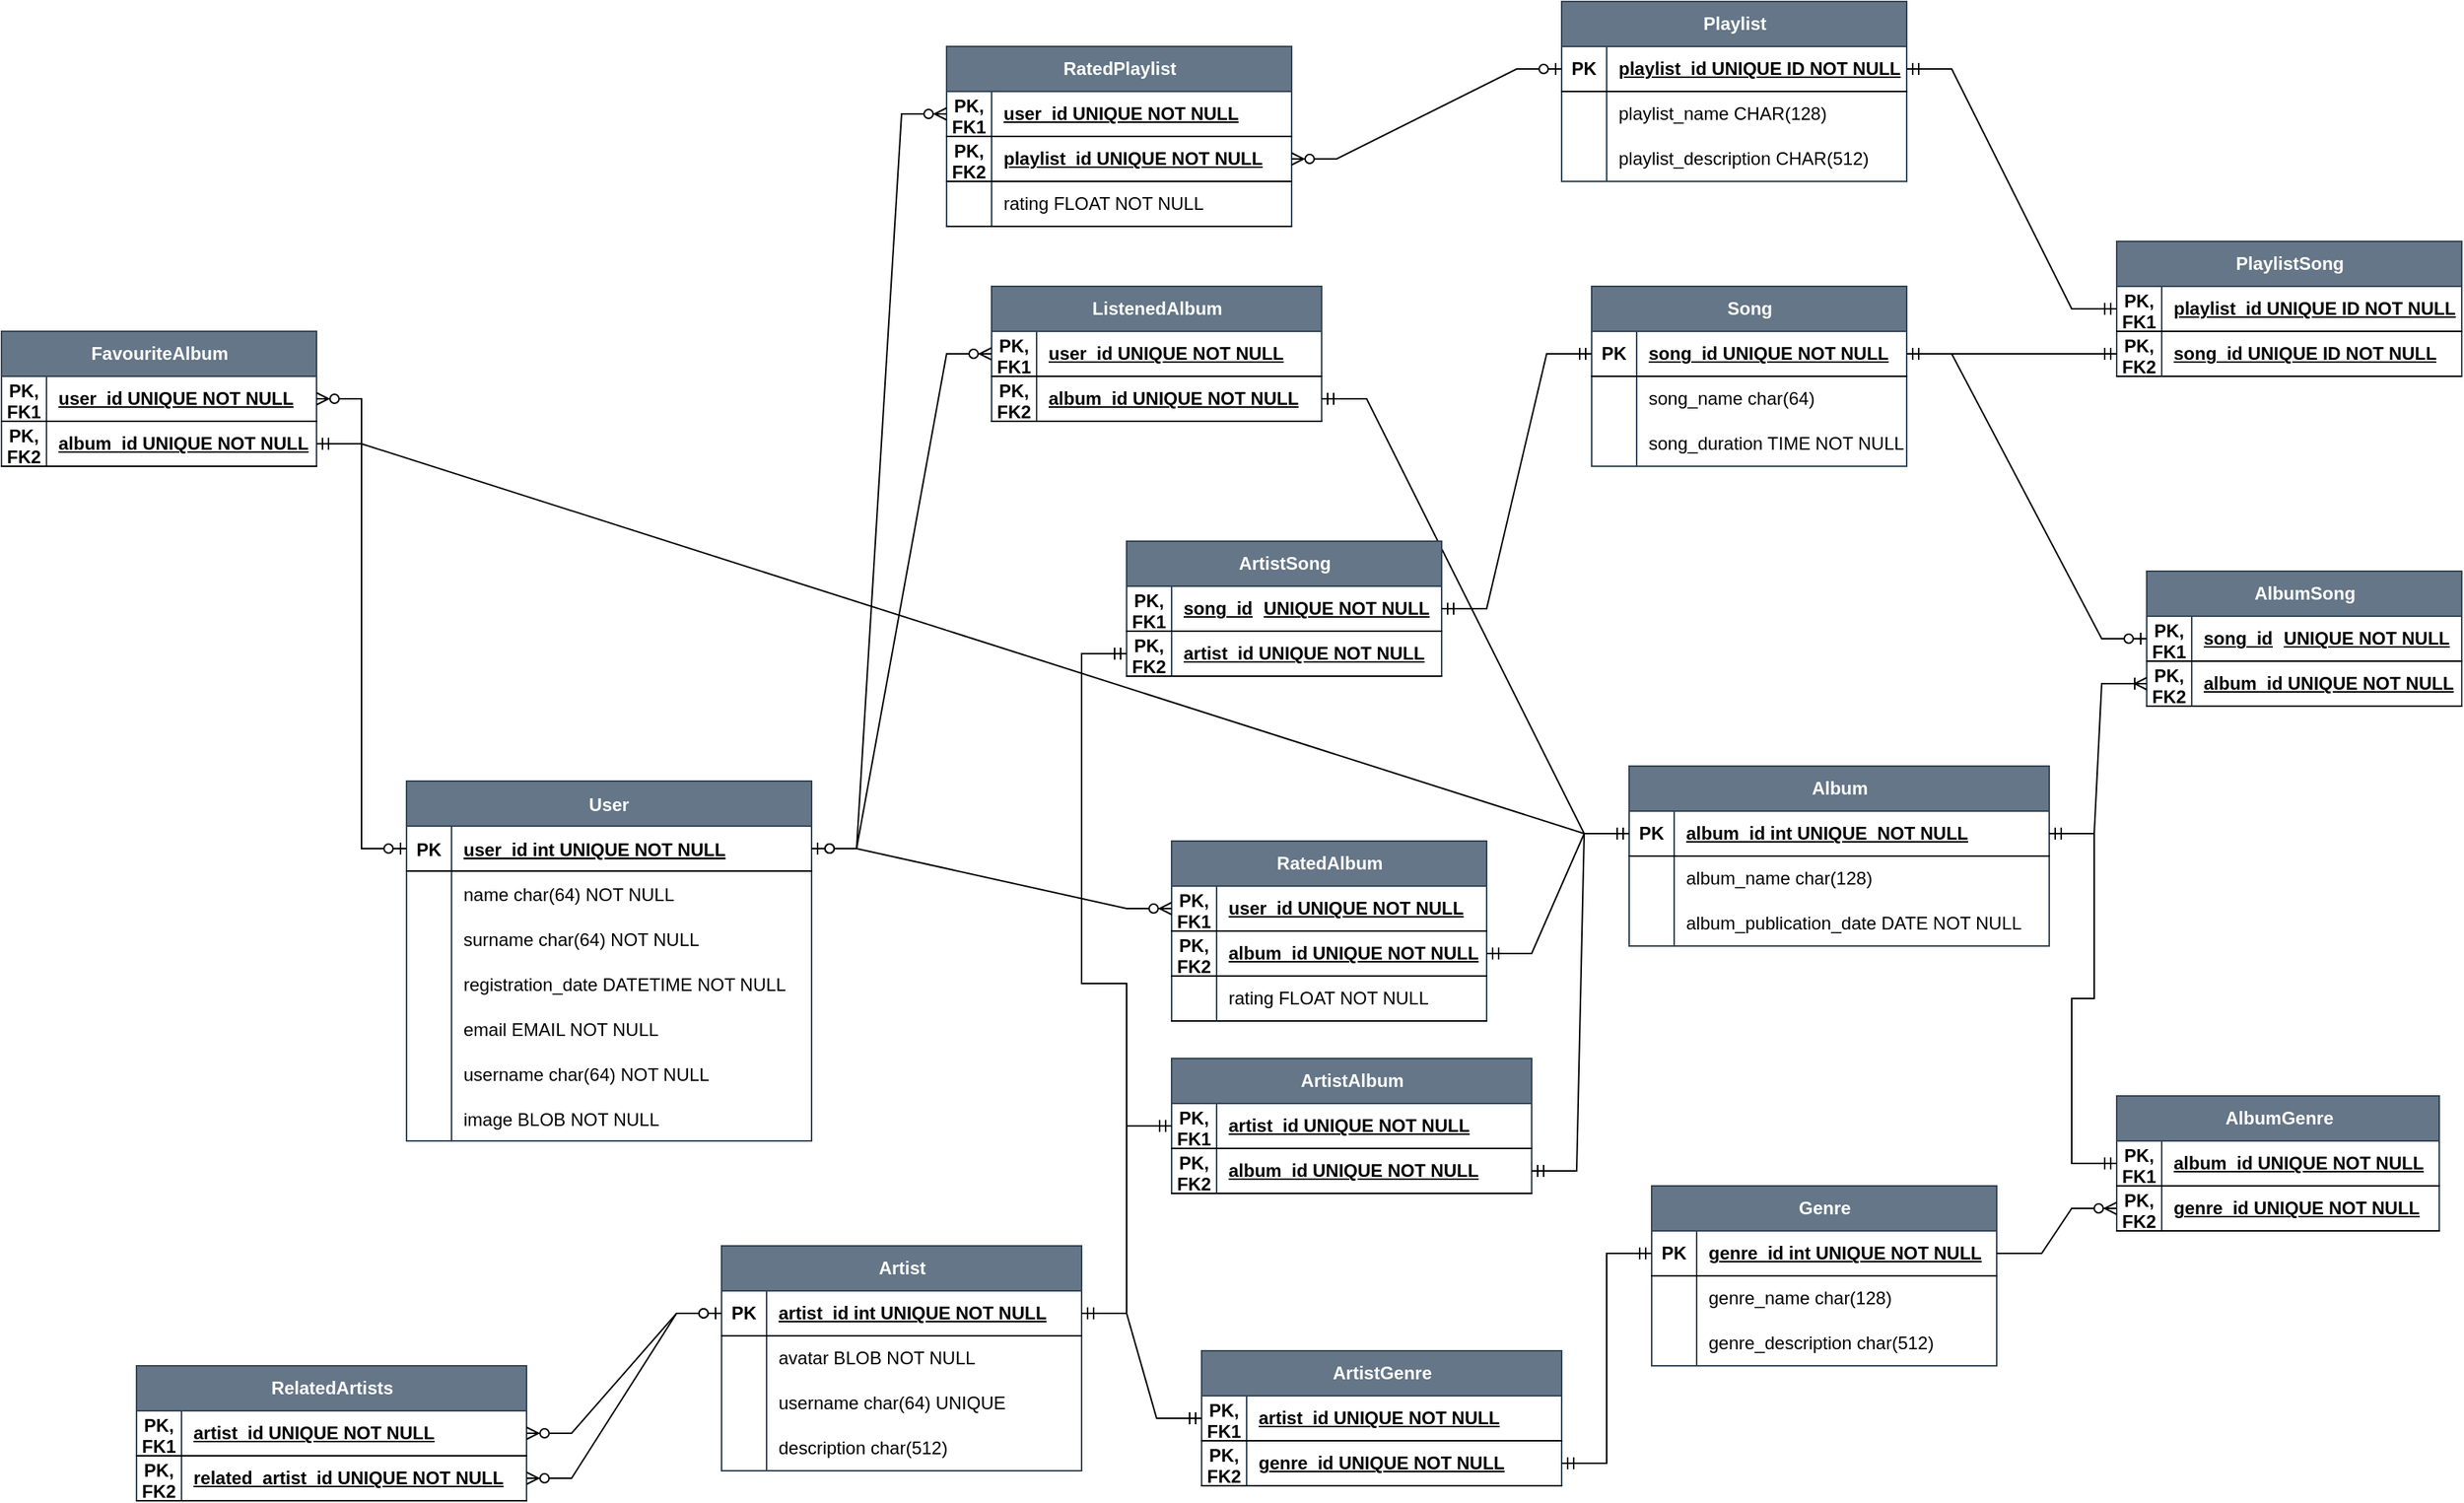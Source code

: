 <mxfile version="27.0.9">
  <diagram id="R2lEEEUBdFMjLlhIrx00" name="Page-1">
    <mxGraphModel dx="2011" dy="2316" grid="1" gridSize="10" guides="1" tooltips="1" connect="1" arrows="1" fold="1" page="1" pageScale="1" pageWidth="850" pageHeight="1100" math="0" shadow="0" extFonts="Permanent Marker^https://fonts.googleapis.com/css?family=Permanent+Marker">
      <root>
        <mxCell id="0" />
        <mxCell id="1" parent="0" />
        <mxCell id="C-vyLk0tnHw3VtMMgP7b-23" value="User" style="shape=table;startSize=30;container=1;collapsible=1;childLayout=tableLayout;fixedRows=1;rowLines=0;fontStyle=1;align=center;resizeLast=1;fillColor=#647687;strokeColor=#314354;fontColor=#ffffff;" parent="1" vertex="1">
          <mxGeometry x="320" y="-570" width="270" height="240" as="geometry" />
        </mxCell>
        <mxCell id="C-vyLk0tnHw3VtMMgP7b-24" value="" style="shape=partialRectangle;collapsible=0;dropTarget=0;pointerEvents=0;fillColor=none;points=[[0,0.5],[1,0.5]];portConstraint=eastwest;top=0;left=0;right=0;bottom=1;" parent="C-vyLk0tnHw3VtMMgP7b-23" vertex="1">
          <mxGeometry y="30" width="270" height="30" as="geometry" />
        </mxCell>
        <mxCell id="C-vyLk0tnHw3VtMMgP7b-25" value="PK" style="shape=partialRectangle;overflow=hidden;connectable=0;fillColor=none;top=0;left=0;bottom=0;right=0;fontStyle=1;" parent="C-vyLk0tnHw3VtMMgP7b-24" vertex="1">
          <mxGeometry width="30" height="30" as="geometry">
            <mxRectangle width="30" height="30" as="alternateBounds" />
          </mxGeometry>
        </mxCell>
        <mxCell id="C-vyLk0tnHw3VtMMgP7b-26" value="user_id int UNIQUE NOT NULL " style="shape=partialRectangle;overflow=hidden;connectable=0;fillColor=none;top=0;left=0;bottom=0;right=0;align=left;spacingLeft=6;fontStyle=5;" parent="C-vyLk0tnHw3VtMMgP7b-24" vertex="1">
          <mxGeometry x="30" width="240" height="30" as="geometry">
            <mxRectangle width="240" height="30" as="alternateBounds" />
          </mxGeometry>
        </mxCell>
        <mxCell id="C-vyLk0tnHw3VtMMgP7b-27" value="" style="shape=partialRectangle;collapsible=0;dropTarget=0;pointerEvents=0;fillColor=none;points=[[0,0.5],[1,0.5]];portConstraint=eastwest;top=0;left=0;right=0;bottom=0;" parent="C-vyLk0tnHw3VtMMgP7b-23" vertex="1">
          <mxGeometry y="60" width="270" height="30" as="geometry" />
        </mxCell>
        <mxCell id="C-vyLk0tnHw3VtMMgP7b-28" value="" style="shape=partialRectangle;overflow=hidden;connectable=0;fillColor=none;top=0;left=0;bottom=0;right=0;" parent="C-vyLk0tnHw3VtMMgP7b-27" vertex="1">
          <mxGeometry width="30" height="30" as="geometry">
            <mxRectangle width="30" height="30" as="alternateBounds" />
          </mxGeometry>
        </mxCell>
        <mxCell id="C-vyLk0tnHw3VtMMgP7b-29" value="name char(64) NOT NULL" style="shape=partialRectangle;overflow=hidden;connectable=0;fillColor=none;top=0;left=0;bottom=0;right=0;align=left;spacingLeft=6;" parent="C-vyLk0tnHw3VtMMgP7b-27" vertex="1">
          <mxGeometry x="30" width="240" height="30" as="geometry">
            <mxRectangle width="240" height="30" as="alternateBounds" />
          </mxGeometry>
        </mxCell>
        <mxCell id="uOiKtHYz4nZSCgjk8kjR-17" style="shape=partialRectangle;collapsible=0;dropTarget=0;pointerEvents=0;fillColor=none;points=[[0,0.5],[1,0.5]];portConstraint=eastwest;top=0;left=0;right=0;bottom=0;" parent="C-vyLk0tnHw3VtMMgP7b-23" vertex="1">
          <mxGeometry y="90" width="270" height="30" as="geometry" />
        </mxCell>
        <mxCell id="uOiKtHYz4nZSCgjk8kjR-18" style="shape=partialRectangle;overflow=hidden;connectable=0;fillColor=none;top=0;left=0;bottom=0;right=0;" parent="uOiKtHYz4nZSCgjk8kjR-17" vertex="1">
          <mxGeometry width="30" height="30" as="geometry">
            <mxRectangle width="30" height="30" as="alternateBounds" />
          </mxGeometry>
        </mxCell>
        <mxCell id="uOiKtHYz4nZSCgjk8kjR-19" value="surname char(64) NOT NULL" style="shape=partialRectangle;overflow=hidden;connectable=0;fillColor=none;top=0;left=0;bottom=0;right=0;align=left;spacingLeft=6;" parent="uOiKtHYz4nZSCgjk8kjR-17" vertex="1">
          <mxGeometry x="30" width="240" height="30" as="geometry">
            <mxRectangle width="240" height="30" as="alternateBounds" />
          </mxGeometry>
        </mxCell>
        <mxCell id="uOiKtHYz4nZSCgjk8kjR-20" style="shape=partialRectangle;collapsible=0;dropTarget=0;pointerEvents=0;fillColor=none;points=[[0,0.5],[1,0.5]];portConstraint=eastwest;top=0;left=0;right=0;bottom=0;" parent="C-vyLk0tnHw3VtMMgP7b-23" vertex="1">
          <mxGeometry y="120" width="270" height="30" as="geometry" />
        </mxCell>
        <mxCell id="uOiKtHYz4nZSCgjk8kjR-21" style="shape=partialRectangle;overflow=hidden;connectable=0;fillColor=none;top=0;left=0;bottom=0;right=0;" parent="uOiKtHYz4nZSCgjk8kjR-20" vertex="1">
          <mxGeometry width="30" height="30" as="geometry">
            <mxRectangle width="30" height="30" as="alternateBounds" />
          </mxGeometry>
        </mxCell>
        <mxCell id="uOiKtHYz4nZSCgjk8kjR-22" value="registration_date DATETIME NOT NULL" style="shape=partialRectangle;overflow=hidden;connectable=0;fillColor=none;top=0;left=0;bottom=0;right=0;align=left;spacingLeft=6;" parent="uOiKtHYz4nZSCgjk8kjR-20" vertex="1">
          <mxGeometry x="30" width="240" height="30" as="geometry">
            <mxRectangle width="240" height="30" as="alternateBounds" />
          </mxGeometry>
        </mxCell>
        <mxCell id="uOiKtHYz4nZSCgjk8kjR-23" style="shape=partialRectangle;collapsible=0;dropTarget=0;pointerEvents=0;fillColor=none;points=[[0,0.5],[1,0.5]];portConstraint=eastwest;top=0;left=0;right=0;bottom=0;" parent="C-vyLk0tnHw3VtMMgP7b-23" vertex="1">
          <mxGeometry y="150" width="270" height="30" as="geometry" />
        </mxCell>
        <mxCell id="uOiKtHYz4nZSCgjk8kjR-24" style="shape=partialRectangle;overflow=hidden;connectable=0;fillColor=none;top=0;left=0;bottom=0;right=0;" parent="uOiKtHYz4nZSCgjk8kjR-23" vertex="1">
          <mxGeometry width="30" height="30" as="geometry">
            <mxRectangle width="30" height="30" as="alternateBounds" />
          </mxGeometry>
        </mxCell>
        <mxCell id="uOiKtHYz4nZSCgjk8kjR-25" value="email EMAIL NOT NULL" style="shape=partialRectangle;overflow=hidden;connectable=0;fillColor=none;top=0;left=0;bottom=0;right=0;align=left;spacingLeft=6;" parent="uOiKtHYz4nZSCgjk8kjR-23" vertex="1">
          <mxGeometry x="30" width="240" height="30" as="geometry">
            <mxRectangle width="240" height="30" as="alternateBounds" />
          </mxGeometry>
        </mxCell>
        <mxCell id="uOiKtHYz4nZSCgjk8kjR-29" style="shape=partialRectangle;collapsible=0;dropTarget=0;pointerEvents=0;fillColor=none;points=[[0,0.5],[1,0.5]];portConstraint=eastwest;top=0;left=0;right=0;bottom=0;" parent="C-vyLk0tnHw3VtMMgP7b-23" vertex="1">
          <mxGeometry y="180" width="270" height="30" as="geometry" />
        </mxCell>
        <mxCell id="uOiKtHYz4nZSCgjk8kjR-30" style="shape=partialRectangle;overflow=hidden;connectable=0;fillColor=none;top=0;left=0;bottom=0;right=0;" parent="uOiKtHYz4nZSCgjk8kjR-29" vertex="1">
          <mxGeometry width="30" height="30" as="geometry">
            <mxRectangle width="30" height="30" as="alternateBounds" />
          </mxGeometry>
        </mxCell>
        <mxCell id="uOiKtHYz4nZSCgjk8kjR-31" value="username char(64) NOT NULL" style="shape=partialRectangle;overflow=hidden;connectable=0;fillColor=none;top=0;left=0;bottom=0;right=0;align=left;spacingLeft=6;" parent="uOiKtHYz4nZSCgjk8kjR-29" vertex="1">
          <mxGeometry x="30" width="240" height="30" as="geometry">
            <mxRectangle width="240" height="30" as="alternateBounds" />
          </mxGeometry>
        </mxCell>
        <mxCell id="uOiKtHYz4nZSCgjk8kjR-32" style="shape=partialRectangle;collapsible=0;dropTarget=0;pointerEvents=0;fillColor=none;points=[[0,0.5],[1,0.5]];portConstraint=eastwest;top=0;left=0;right=0;bottom=0;" parent="C-vyLk0tnHw3VtMMgP7b-23" vertex="1">
          <mxGeometry y="210" width="270" height="30" as="geometry" />
        </mxCell>
        <mxCell id="uOiKtHYz4nZSCgjk8kjR-33" style="shape=partialRectangle;overflow=hidden;connectable=0;fillColor=none;top=0;left=0;bottom=0;right=0;" parent="uOiKtHYz4nZSCgjk8kjR-32" vertex="1">
          <mxGeometry width="30" height="30" as="geometry">
            <mxRectangle width="30" height="30" as="alternateBounds" />
          </mxGeometry>
        </mxCell>
        <mxCell id="uOiKtHYz4nZSCgjk8kjR-34" value="image BLOB NOT NULL" style="shape=partialRectangle;overflow=hidden;connectable=0;fillColor=none;top=0;left=0;bottom=0;right=0;align=left;spacingLeft=6;" parent="uOiKtHYz4nZSCgjk8kjR-32" vertex="1">
          <mxGeometry x="30" width="240" height="30" as="geometry">
            <mxRectangle width="240" height="30" as="alternateBounds" />
          </mxGeometry>
        </mxCell>
        <mxCell id="uOiKtHYz4nZSCgjk8kjR-35" value="Artist" style="shape=table;startSize=30;container=1;collapsible=1;childLayout=tableLayout;fixedRows=1;rowLines=0;fontStyle=1;align=center;resizeLast=1;html=1;fillColor=#647687;fontColor=#ffffff;strokeColor=#314354;" parent="1" vertex="1">
          <mxGeometry x="530" y="-260" width="240" height="150" as="geometry" />
        </mxCell>
        <mxCell id="uOiKtHYz4nZSCgjk8kjR-36" value="" style="shape=tableRow;horizontal=0;startSize=0;swimlaneHead=0;swimlaneBody=0;fillColor=none;collapsible=0;dropTarget=0;points=[[0,0.5],[1,0.5]];portConstraint=eastwest;top=0;left=0;right=0;bottom=1;" parent="uOiKtHYz4nZSCgjk8kjR-35" vertex="1">
          <mxGeometry y="30" width="240" height="30" as="geometry" />
        </mxCell>
        <mxCell id="uOiKtHYz4nZSCgjk8kjR-37" value="PK" style="shape=partialRectangle;connectable=0;fillColor=none;top=0;left=0;bottom=0;right=0;fontStyle=1;overflow=hidden;whiteSpace=wrap;html=1;" parent="uOiKtHYz4nZSCgjk8kjR-36" vertex="1">
          <mxGeometry width="30" height="30" as="geometry">
            <mxRectangle width="30" height="30" as="alternateBounds" />
          </mxGeometry>
        </mxCell>
        <mxCell id="uOiKtHYz4nZSCgjk8kjR-38" value="artist_id int UNIQUE NOT NULL" style="shape=partialRectangle;connectable=0;fillColor=none;top=0;left=0;bottom=0;right=0;align=left;spacingLeft=6;fontStyle=5;overflow=hidden;whiteSpace=wrap;html=1;" parent="uOiKtHYz4nZSCgjk8kjR-36" vertex="1">
          <mxGeometry x="30" width="210" height="30" as="geometry">
            <mxRectangle width="210" height="30" as="alternateBounds" />
          </mxGeometry>
        </mxCell>
        <mxCell id="uOiKtHYz4nZSCgjk8kjR-45" value="" style="shape=tableRow;horizontal=0;startSize=0;swimlaneHead=0;swimlaneBody=0;fillColor=none;collapsible=0;dropTarget=0;points=[[0,0.5],[1,0.5]];portConstraint=eastwest;top=0;left=0;right=0;bottom=0;" parent="uOiKtHYz4nZSCgjk8kjR-35" vertex="1">
          <mxGeometry y="60" width="240" height="30" as="geometry" />
        </mxCell>
        <mxCell id="uOiKtHYz4nZSCgjk8kjR-46" value="" style="shape=partialRectangle;connectable=0;fillColor=none;top=0;left=0;bottom=0;right=0;editable=1;overflow=hidden;whiteSpace=wrap;html=1;" parent="uOiKtHYz4nZSCgjk8kjR-45" vertex="1">
          <mxGeometry width="30" height="30" as="geometry">
            <mxRectangle width="30" height="30" as="alternateBounds" />
          </mxGeometry>
        </mxCell>
        <mxCell id="uOiKtHYz4nZSCgjk8kjR-47" value="avatar BLOB NOT NULL" style="shape=partialRectangle;connectable=0;fillColor=none;top=0;left=0;bottom=0;right=0;align=left;spacingLeft=6;overflow=hidden;whiteSpace=wrap;html=1;" parent="uOiKtHYz4nZSCgjk8kjR-45" vertex="1">
          <mxGeometry x="30" width="210" height="30" as="geometry">
            <mxRectangle width="210" height="30" as="alternateBounds" />
          </mxGeometry>
        </mxCell>
        <mxCell id="uOiKtHYz4nZSCgjk8kjR-77" style="shape=tableRow;horizontal=0;startSize=0;swimlaneHead=0;swimlaneBody=0;fillColor=none;collapsible=0;dropTarget=0;points=[[0,0.5],[1,0.5]];portConstraint=eastwest;top=0;left=0;right=0;bottom=0;" parent="uOiKtHYz4nZSCgjk8kjR-35" vertex="1">
          <mxGeometry y="90" width="240" height="30" as="geometry" />
        </mxCell>
        <mxCell id="uOiKtHYz4nZSCgjk8kjR-78" style="shape=partialRectangle;connectable=0;fillColor=none;top=0;left=0;bottom=0;right=0;editable=1;overflow=hidden;whiteSpace=wrap;html=1;" parent="uOiKtHYz4nZSCgjk8kjR-77" vertex="1">
          <mxGeometry width="30" height="30" as="geometry">
            <mxRectangle width="30" height="30" as="alternateBounds" />
          </mxGeometry>
        </mxCell>
        <mxCell id="uOiKtHYz4nZSCgjk8kjR-79" value="username char(64) UNIQUE" style="shape=partialRectangle;connectable=0;fillColor=none;top=0;left=0;bottom=0;right=0;align=left;spacingLeft=6;overflow=hidden;whiteSpace=wrap;html=1;" parent="uOiKtHYz4nZSCgjk8kjR-77" vertex="1">
          <mxGeometry x="30" width="210" height="30" as="geometry">
            <mxRectangle width="210" height="30" as="alternateBounds" />
          </mxGeometry>
        </mxCell>
        <mxCell id="uOiKtHYz4nZSCgjk8kjR-112" style="shape=tableRow;horizontal=0;startSize=0;swimlaneHead=0;swimlaneBody=0;fillColor=none;collapsible=0;dropTarget=0;points=[[0,0.5],[1,0.5]];portConstraint=eastwest;top=0;left=0;right=0;bottom=0;" parent="uOiKtHYz4nZSCgjk8kjR-35" vertex="1">
          <mxGeometry y="120" width="240" height="30" as="geometry" />
        </mxCell>
        <mxCell id="uOiKtHYz4nZSCgjk8kjR-113" style="shape=partialRectangle;connectable=0;fillColor=none;top=0;left=0;bottom=0;right=0;editable=1;overflow=hidden;whiteSpace=wrap;html=1;" parent="uOiKtHYz4nZSCgjk8kjR-112" vertex="1">
          <mxGeometry width="30" height="30" as="geometry">
            <mxRectangle width="30" height="30" as="alternateBounds" />
          </mxGeometry>
        </mxCell>
        <mxCell id="uOiKtHYz4nZSCgjk8kjR-114" value="description char(512)&amp;nbsp;" style="shape=partialRectangle;connectable=0;fillColor=none;top=0;left=0;bottom=0;right=0;align=left;spacingLeft=6;overflow=hidden;whiteSpace=wrap;html=1;" parent="uOiKtHYz4nZSCgjk8kjR-112" vertex="1">
          <mxGeometry x="30" width="210" height="30" as="geometry">
            <mxRectangle width="210" height="30" as="alternateBounds" />
          </mxGeometry>
        </mxCell>
        <mxCell id="uOiKtHYz4nZSCgjk8kjR-48" value="Album" style="shape=table;startSize=30;container=1;collapsible=1;childLayout=tableLayout;fixedRows=1;rowLines=0;fontStyle=1;align=center;resizeLast=1;html=1;fillColor=#647687;fontColor=#ffffff;strokeColor=#314354;" parent="1" vertex="1">
          <mxGeometry x="1135" y="-580" width="280" height="120" as="geometry" />
        </mxCell>
        <mxCell id="uOiKtHYz4nZSCgjk8kjR-49" value="" style="shape=tableRow;horizontal=0;startSize=0;swimlaneHead=0;swimlaneBody=0;fillColor=none;collapsible=0;dropTarget=0;points=[[0,0.5],[1,0.5]];portConstraint=eastwest;top=0;left=0;right=0;bottom=1;" parent="uOiKtHYz4nZSCgjk8kjR-48" vertex="1">
          <mxGeometry y="30" width="280" height="30" as="geometry" />
        </mxCell>
        <mxCell id="uOiKtHYz4nZSCgjk8kjR-50" value="PK" style="shape=partialRectangle;connectable=0;fillColor=none;top=0;left=0;bottom=0;right=0;fontStyle=1;overflow=hidden;whiteSpace=wrap;html=1;" parent="uOiKtHYz4nZSCgjk8kjR-49" vertex="1">
          <mxGeometry width="30" height="30" as="geometry">
            <mxRectangle width="30" height="30" as="alternateBounds" />
          </mxGeometry>
        </mxCell>
        <mxCell id="uOiKtHYz4nZSCgjk8kjR-51" value="album_id&amp;nbsp;int UNIQUE&amp;nbsp;&amp;nbsp;NOT NULL" style="shape=partialRectangle;connectable=0;fillColor=none;top=0;left=0;bottom=0;right=0;align=left;spacingLeft=6;fontStyle=5;overflow=hidden;whiteSpace=wrap;html=1;" parent="uOiKtHYz4nZSCgjk8kjR-49" vertex="1">
          <mxGeometry x="30" width="250" height="30" as="geometry">
            <mxRectangle width="250" height="30" as="alternateBounds" />
          </mxGeometry>
        </mxCell>
        <mxCell id="uOiKtHYz4nZSCgjk8kjR-52" value="" style="shape=tableRow;horizontal=0;startSize=0;swimlaneHead=0;swimlaneBody=0;fillColor=none;collapsible=0;dropTarget=0;points=[[0,0.5],[1,0.5]];portConstraint=eastwest;top=0;left=0;right=0;bottom=0;" parent="uOiKtHYz4nZSCgjk8kjR-48" vertex="1">
          <mxGeometry y="60" width="280" height="30" as="geometry" />
        </mxCell>
        <mxCell id="uOiKtHYz4nZSCgjk8kjR-53" value="" style="shape=partialRectangle;connectable=0;fillColor=none;top=0;left=0;bottom=0;right=0;editable=1;overflow=hidden;whiteSpace=wrap;html=1;" parent="uOiKtHYz4nZSCgjk8kjR-52" vertex="1">
          <mxGeometry width="30" height="30" as="geometry">
            <mxRectangle width="30" height="30" as="alternateBounds" />
          </mxGeometry>
        </mxCell>
        <mxCell id="uOiKtHYz4nZSCgjk8kjR-54" value="album_name char(128)" style="shape=partialRectangle;connectable=0;fillColor=none;top=0;left=0;bottom=0;right=0;align=left;spacingLeft=6;overflow=hidden;whiteSpace=wrap;html=1;" parent="uOiKtHYz4nZSCgjk8kjR-52" vertex="1">
          <mxGeometry x="30" width="250" height="30" as="geometry">
            <mxRectangle width="250" height="30" as="alternateBounds" />
          </mxGeometry>
        </mxCell>
        <mxCell id="uOiKtHYz4nZSCgjk8kjR-55" value="" style="shape=tableRow;horizontal=0;startSize=0;swimlaneHead=0;swimlaneBody=0;fillColor=none;collapsible=0;dropTarget=0;points=[[0,0.5],[1,0.5]];portConstraint=eastwest;top=0;left=0;right=0;bottom=0;" parent="uOiKtHYz4nZSCgjk8kjR-48" vertex="1">
          <mxGeometry y="90" width="280" height="30" as="geometry" />
        </mxCell>
        <mxCell id="uOiKtHYz4nZSCgjk8kjR-56" value="" style="shape=partialRectangle;connectable=0;fillColor=none;top=0;left=0;bottom=0;right=0;editable=1;overflow=hidden;whiteSpace=wrap;html=1;" parent="uOiKtHYz4nZSCgjk8kjR-55" vertex="1">
          <mxGeometry width="30" height="30" as="geometry">
            <mxRectangle width="30" height="30" as="alternateBounds" />
          </mxGeometry>
        </mxCell>
        <mxCell id="uOiKtHYz4nZSCgjk8kjR-57" value="album_publication_date DATE NOT NULL" style="shape=partialRectangle;connectable=0;fillColor=none;top=0;left=0;bottom=0;right=0;align=left;spacingLeft=6;overflow=hidden;whiteSpace=wrap;html=1;" parent="uOiKtHYz4nZSCgjk8kjR-55" vertex="1">
          <mxGeometry x="30" width="250" height="30" as="geometry">
            <mxRectangle width="250" height="30" as="alternateBounds" />
          </mxGeometry>
        </mxCell>
        <mxCell id="uOiKtHYz4nZSCgjk8kjR-61" value="Genre" style="shape=table;startSize=30;container=1;collapsible=1;childLayout=tableLayout;fixedRows=1;rowLines=0;fontStyle=1;align=center;resizeLast=1;html=1;fillColor=#647687;fontColor=#ffffff;strokeColor=#314354;" parent="1" vertex="1">
          <mxGeometry x="1150" y="-300" width="230" height="120" as="geometry" />
        </mxCell>
        <mxCell id="uOiKtHYz4nZSCgjk8kjR-62" value="" style="shape=tableRow;horizontal=0;startSize=0;swimlaneHead=0;swimlaneBody=0;fillColor=none;collapsible=0;dropTarget=0;points=[[0,0.5],[1,0.5]];portConstraint=eastwest;top=0;left=0;right=0;bottom=1;" parent="uOiKtHYz4nZSCgjk8kjR-61" vertex="1">
          <mxGeometry y="30" width="230" height="30" as="geometry" />
        </mxCell>
        <mxCell id="uOiKtHYz4nZSCgjk8kjR-63" value="PK" style="shape=partialRectangle;connectable=0;fillColor=none;top=0;left=0;bottom=0;right=0;fontStyle=1;overflow=hidden;whiteSpace=wrap;html=1;" parent="uOiKtHYz4nZSCgjk8kjR-62" vertex="1">
          <mxGeometry width="30" height="30" as="geometry">
            <mxRectangle width="30" height="30" as="alternateBounds" />
          </mxGeometry>
        </mxCell>
        <mxCell id="uOiKtHYz4nZSCgjk8kjR-64" value="genre_id&amp;nbsp;int UNIQUE&amp;nbsp;NOT NULL" style="shape=partialRectangle;connectable=0;fillColor=none;top=0;left=0;bottom=0;right=0;align=left;spacingLeft=6;fontStyle=5;overflow=hidden;whiteSpace=wrap;html=1;" parent="uOiKtHYz4nZSCgjk8kjR-62" vertex="1">
          <mxGeometry x="30" width="200" height="30" as="geometry">
            <mxRectangle width="200" height="30" as="alternateBounds" />
          </mxGeometry>
        </mxCell>
        <mxCell id="uOiKtHYz4nZSCgjk8kjR-65" value="" style="shape=tableRow;horizontal=0;startSize=0;swimlaneHead=0;swimlaneBody=0;fillColor=none;collapsible=0;dropTarget=0;points=[[0,0.5],[1,0.5]];portConstraint=eastwest;top=0;left=0;right=0;bottom=0;" parent="uOiKtHYz4nZSCgjk8kjR-61" vertex="1">
          <mxGeometry y="60" width="230" height="30" as="geometry" />
        </mxCell>
        <mxCell id="uOiKtHYz4nZSCgjk8kjR-66" value="" style="shape=partialRectangle;connectable=0;fillColor=none;top=0;left=0;bottom=0;right=0;editable=1;overflow=hidden;whiteSpace=wrap;html=1;" parent="uOiKtHYz4nZSCgjk8kjR-65" vertex="1">
          <mxGeometry width="30" height="30" as="geometry">
            <mxRectangle width="30" height="30" as="alternateBounds" />
          </mxGeometry>
        </mxCell>
        <mxCell id="uOiKtHYz4nZSCgjk8kjR-67" value="genre_name char(128)" style="shape=partialRectangle;connectable=0;fillColor=none;top=0;left=0;bottom=0;right=0;align=left;spacingLeft=6;overflow=hidden;whiteSpace=wrap;html=1;" parent="uOiKtHYz4nZSCgjk8kjR-65" vertex="1">
          <mxGeometry x="30" width="200" height="30" as="geometry">
            <mxRectangle width="200" height="30" as="alternateBounds" />
          </mxGeometry>
        </mxCell>
        <mxCell id="uOiKtHYz4nZSCgjk8kjR-74" style="shape=tableRow;horizontal=0;startSize=0;swimlaneHead=0;swimlaneBody=0;fillColor=none;collapsible=0;dropTarget=0;points=[[0,0.5],[1,0.5]];portConstraint=eastwest;top=0;left=0;right=0;bottom=0;" parent="uOiKtHYz4nZSCgjk8kjR-61" vertex="1">
          <mxGeometry y="90" width="230" height="30" as="geometry" />
        </mxCell>
        <mxCell id="uOiKtHYz4nZSCgjk8kjR-75" style="shape=partialRectangle;connectable=0;fillColor=none;top=0;left=0;bottom=0;right=0;editable=1;overflow=hidden;whiteSpace=wrap;html=1;" parent="uOiKtHYz4nZSCgjk8kjR-74" vertex="1">
          <mxGeometry width="30" height="30" as="geometry">
            <mxRectangle width="30" height="30" as="alternateBounds" />
          </mxGeometry>
        </mxCell>
        <mxCell id="uOiKtHYz4nZSCgjk8kjR-76" value="genre_description char(512)" style="shape=partialRectangle;connectable=0;fillColor=none;top=0;left=0;bottom=0;right=0;align=left;spacingLeft=6;overflow=hidden;whiteSpace=wrap;html=1;" parent="uOiKtHYz4nZSCgjk8kjR-74" vertex="1">
          <mxGeometry x="30" width="200" height="30" as="geometry">
            <mxRectangle width="200" height="30" as="alternateBounds" />
          </mxGeometry>
        </mxCell>
        <mxCell id="uOiKtHYz4nZSCgjk8kjR-80" value="RelatedArtists" style="shape=table;startSize=30;container=1;collapsible=1;childLayout=tableLayout;fixedRows=1;rowLines=0;fontStyle=1;align=center;resizeLast=1;html=1;fillColor=#647687;fontColor=#ffffff;strokeColor=#314354;" parent="1" vertex="1">
          <mxGeometry x="140" y="-180" width="260" height="90" as="geometry" />
        </mxCell>
        <mxCell id="uOiKtHYz4nZSCgjk8kjR-174" style="shape=tableRow;horizontal=0;startSize=0;swimlaneHead=0;swimlaneBody=0;fillColor=none;collapsible=0;dropTarget=0;points=[[0,0.5],[1,0.5]];portConstraint=eastwest;top=0;left=0;right=0;bottom=1;" parent="uOiKtHYz4nZSCgjk8kjR-80" vertex="1">
          <mxGeometry y="30" width="260" height="30" as="geometry" />
        </mxCell>
        <mxCell id="uOiKtHYz4nZSCgjk8kjR-175" value="PK,&lt;div&gt;FK1&lt;/div&gt;" style="shape=partialRectangle;connectable=0;fillColor=none;top=0;left=0;bottom=0;right=0;fontStyle=1;overflow=hidden;whiteSpace=wrap;html=1;" parent="uOiKtHYz4nZSCgjk8kjR-174" vertex="1">
          <mxGeometry width="30" height="30" as="geometry">
            <mxRectangle width="30" height="30" as="alternateBounds" />
          </mxGeometry>
        </mxCell>
        <mxCell id="uOiKtHYz4nZSCgjk8kjR-176" value="artist_id UNIQUE NOT NULL" style="shape=partialRectangle;connectable=0;fillColor=none;top=0;left=0;bottom=0;right=0;align=left;spacingLeft=6;fontStyle=5;overflow=hidden;whiteSpace=wrap;html=1;" parent="uOiKtHYz4nZSCgjk8kjR-174" vertex="1">
          <mxGeometry x="30" width="230" height="30" as="geometry">
            <mxRectangle width="230" height="30" as="alternateBounds" />
          </mxGeometry>
        </mxCell>
        <mxCell id="uOiKtHYz4nZSCgjk8kjR-81" value="" style="shape=tableRow;horizontal=0;startSize=0;swimlaneHead=0;swimlaneBody=0;fillColor=none;collapsible=0;dropTarget=0;points=[[0,0.5],[1,0.5]];portConstraint=eastwest;top=0;left=0;right=0;bottom=1;" parent="uOiKtHYz4nZSCgjk8kjR-80" vertex="1">
          <mxGeometry y="60" width="260" height="30" as="geometry" />
        </mxCell>
        <mxCell id="uOiKtHYz4nZSCgjk8kjR-82" value="PK,&lt;div&gt;FK2&lt;/div&gt;" style="shape=partialRectangle;connectable=0;fillColor=none;top=0;left=0;bottom=0;right=0;fontStyle=1;overflow=hidden;whiteSpace=wrap;html=1;" parent="uOiKtHYz4nZSCgjk8kjR-81" vertex="1">
          <mxGeometry width="30" height="30" as="geometry">
            <mxRectangle width="30" height="30" as="alternateBounds" />
          </mxGeometry>
        </mxCell>
        <mxCell id="uOiKtHYz4nZSCgjk8kjR-83" value="related_artist_id UNIQUE NOT NULL" style="shape=partialRectangle;connectable=0;fillColor=none;top=0;left=0;bottom=0;right=0;align=left;spacingLeft=6;fontStyle=5;overflow=hidden;whiteSpace=wrap;html=1;" parent="uOiKtHYz4nZSCgjk8kjR-81" vertex="1">
          <mxGeometry x="30" width="230" height="30" as="geometry">
            <mxRectangle width="230" height="30" as="alternateBounds" />
          </mxGeometry>
        </mxCell>
        <mxCell id="uOiKtHYz4nZSCgjk8kjR-93" value="ArtistAlbum" style="shape=table;startSize=30;container=1;collapsible=1;childLayout=tableLayout;fixedRows=1;rowLines=0;fontStyle=1;align=center;resizeLast=1;html=1;fillColor=#647687;fontColor=#ffffff;strokeColor=#314354;" parent="1" vertex="1">
          <mxGeometry x="830" y="-385" width="240" height="90" as="geometry" />
        </mxCell>
        <mxCell id="uOiKtHYz4nZSCgjk8kjR-109" style="shape=tableRow;horizontal=0;startSize=0;swimlaneHead=0;swimlaneBody=0;fillColor=none;collapsible=0;dropTarget=0;points=[[0,0.5],[1,0.5]];portConstraint=eastwest;top=0;left=0;right=0;bottom=1;" parent="uOiKtHYz4nZSCgjk8kjR-93" vertex="1">
          <mxGeometry y="30" width="240" height="30" as="geometry" />
        </mxCell>
        <mxCell id="uOiKtHYz4nZSCgjk8kjR-110" value="PK,&lt;div&gt;FK1&lt;/div&gt;" style="shape=partialRectangle;connectable=0;fillColor=none;top=0;left=0;bottom=0;right=0;fontStyle=1;overflow=hidden;whiteSpace=wrap;html=1;" parent="uOiKtHYz4nZSCgjk8kjR-109" vertex="1">
          <mxGeometry width="30" height="30" as="geometry">
            <mxRectangle width="30" height="30" as="alternateBounds" />
          </mxGeometry>
        </mxCell>
        <mxCell id="uOiKtHYz4nZSCgjk8kjR-111" value="artist_id UNIQUE NOT NULL" style="shape=partialRectangle;connectable=0;fillColor=none;top=0;left=0;bottom=0;right=0;align=left;spacingLeft=6;fontStyle=5;overflow=hidden;whiteSpace=wrap;html=1;" parent="uOiKtHYz4nZSCgjk8kjR-109" vertex="1">
          <mxGeometry x="30" width="210" height="30" as="geometry">
            <mxRectangle width="210" height="30" as="alternateBounds" />
          </mxGeometry>
        </mxCell>
        <mxCell id="uOiKtHYz4nZSCgjk8kjR-94" value="" style="shape=tableRow;horizontal=0;startSize=0;swimlaneHead=0;swimlaneBody=0;fillColor=none;collapsible=0;dropTarget=0;points=[[0,0.5],[1,0.5]];portConstraint=eastwest;top=0;left=0;right=0;bottom=1;" parent="uOiKtHYz4nZSCgjk8kjR-93" vertex="1">
          <mxGeometry y="60" width="240" height="30" as="geometry" />
        </mxCell>
        <mxCell id="uOiKtHYz4nZSCgjk8kjR-95" value="PK,&lt;div&gt;FK2&lt;/div&gt;" style="shape=partialRectangle;connectable=0;fillColor=none;top=0;left=0;bottom=0;right=0;fontStyle=1;overflow=hidden;whiteSpace=wrap;html=1;" parent="uOiKtHYz4nZSCgjk8kjR-94" vertex="1">
          <mxGeometry width="30" height="30" as="geometry">
            <mxRectangle width="30" height="30" as="alternateBounds" />
          </mxGeometry>
        </mxCell>
        <mxCell id="uOiKtHYz4nZSCgjk8kjR-96" value="album_id UNIQUE NOT NULL" style="shape=partialRectangle;connectable=0;fillColor=none;top=0;left=0;bottom=0;right=0;align=left;spacingLeft=6;fontStyle=5;overflow=hidden;whiteSpace=wrap;html=1;" parent="uOiKtHYz4nZSCgjk8kjR-94" vertex="1">
          <mxGeometry x="30" width="210" height="30" as="geometry">
            <mxRectangle width="210" height="30" as="alternateBounds" />
          </mxGeometry>
        </mxCell>
        <mxCell id="uOiKtHYz4nZSCgjk8kjR-115" value="AlbumGenre" style="shape=table;startSize=30;container=1;collapsible=1;childLayout=tableLayout;fixedRows=1;rowLines=0;fontStyle=1;align=center;resizeLast=1;html=1;fillColor=#647687;fontColor=#ffffff;strokeColor=#314354;" parent="1" vertex="1">
          <mxGeometry x="1460" y="-360" width="215" height="90" as="geometry" />
        </mxCell>
        <mxCell id="uOiKtHYz4nZSCgjk8kjR-116" style="shape=tableRow;horizontal=0;startSize=0;swimlaneHead=0;swimlaneBody=0;fillColor=none;collapsible=0;dropTarget=0;points=[[0,0.5],[1,0.5]];portConstraint=eastwest;top=0;left=0;right=0;bottom=1;" parent="uOiKtHYz4nZSCgjk8kjR-115" vertex="1">
          <mxGeometry y="30" width="215" height="30" as="geometry" />
        </mxCell>
        <mxCell id="uOiKtHYz4nZSCgjk8kjR-117" value="PK,&lt;div&gt;FK1&lt;/div&gt;" style="shape=partialRectangle;connectable=0;fillColor=none;top=0;left=0;bottom=0;right=0;fontStyle=1;overflow=hidden;whiteSpace=wrap;html=1;" parent="uOiKtHYz4nZSCgjk8kjR-116" vertex="1">
          <mxGeometry width="30" height="30" as="geometry">
            <mxRectangle width="30" height="30" as="alternateBounds" />
          </mxGeometry>
        </mxCell>
        <mxCell id="uOiKtHYz4nZSCgjk8kjR-118" value="album_id UNIQUE NOT NULL" style="shape=partialRectangle;connectable=0;fillColor=none;top=0;left=0;bottom=0;right=0;align=left;spacingLeft=6;fontStyle=5;overflow=hidden;whiteSpace=wrap;html=1;" parent="uOiKtHYz4nZSCgjk8kjR-116" vertex="1">
          <mxGeometry x="30" width="185" height="30" as="geometry">
            <mxRectangle width="185" height="30" as="alternateBounds" />
          </mxGeometry>
        </mxCell>
        <mxCell id="uOiKtHYz4nZSCgjk8kjR-119" value="" style="shape=tableRow;horizontal=0;startSize=0;swimlaneHead=0;swimlaneBody=0;fillColor=none;collapsible=0;dropTarget=0;points=[[0,0.5],[1,0.5]];portConstraint=eastwest;top=0;left=0;right=0;bottom=1;" parent="uOiKtHYz4nZSCgjk8kjR-115" vertex="1">
          <mxGeometry y="60" width="215" height="30" as="geometry" />
        </mxCell>
        <mxCell id="uOiKtHYz4nZSCgjk8kjR-120" value="PK,&lt;div&gt;FK2&lt;/div&gt;" style="shape=partialRectangle;connectable=0;fillColor=none;top=0;left=0;bottom=0;right=0;fontStyle=1;overflow=hidden;whiteSpace=wrap;html=1;" parent="uOiKtHYz4nZSCgjk8kjR-119" vertex="1">
          <mxGeometry width="30" height="30" as="geometry">
            <mxRectangle width="30" height="30" as="alternateBounds" />
          </mxGeometry>
        </mxCell>
        <mxCell id="uOiKtHYz4nZSCgjk8kjR-121" value="genre_id UNIQUE NOT NULL" style="shape=partialRectangle;connectable=0;fillColor=none;top=0;left=0;bottom=0;right=0;align=left;spacingLeft=6;fontStyle=5;overflow=hidden;whiteSpace=wrap;html=1;" parent="uOiKtHYz4nZSCgjk8kjR-119" vertex="1">
          <mxGeometry x="30" width="185" height="30" as="geometry">
            <mxRectangle width="185" height="30" as="alternateBounds" />
          </mxGeometry>
        </mxCell>
        <mxCell id="uOiKtHYz4nZSCgjk8kjR-129" value="FavouriteAlbum" style="shape=table;startSize=30;container=1;collapsible=1;childLayout=tableLayout;fixedRows=1;rowLines=0;fontStyle=1;align=center;resizeLast=1;html=1;fillColor=#647687;fontColor=#ffffff;strokeColor=#314354;" parent="1" vertex="1">
          <mxGeometry x="50" y="-870" width="210" height="90" as="geometry" />
        </mxCell>
        <mxCell id="uOiKtHYz4nZSCgjk8kjR-155" style="shape=tableRow;horizontal=0;startSize=0;swimlaneHead=0;swimlaneBody=0;fillColor=none;collapsible=0;dropTarget=0;points=[[0,0.5],[1,0.5]];portConstraint=eastwest;top=0;left=0;right=0;bottom=1;" parent="uOiKtHYz4nZSCgjk8kjR-129" vertex="1">
          <mxGeometry y="30" width="210" height="30" as="geometry" />
        </mxCell>
        <mxCell id="uOiKtHYz4nZSCgjk8kjR-156" value="PK,&lt;div&gt;FK1&lt;/div&gt;" style="shape=partialRectangle;connectable=0;fillColor=none;top=0;left=0;bottom=0;right=0;fontStyle=1;overflow=hidden;whiteSpace=wrap;html=1;" parent="uOiKtHYz4nZSCgjk8kjR-155" vertex="1">
          <mxGeometry width="30" height="30" as="geometry">
            <mxRectangle width="30" height="30" as="alternateBounds" />
          </mxGeometry>
        </mxCell>
        <mxCell id="uOiKtHYz4nZSCgjk8kjR-157" value="user_id UNIQUE NOT NULL" style="shape=partialRectangle;connectable=0;fillColor=none;top=0;left=0;bottom=0;right=0;align=left;spacingLeft=6;fontStyle=5;overflow=hidden;whiteSpace=wrap;html=1;" parent="uOiKtHYz4nZSCgjk8kjR-155" vertex="1">
          <mxGeometry x="30" width="180" height="30" as="geometry">
            <mxRectangle width="180" height="30" as="alternateBounds" />
          </mxGeometry>
        </mxCell>
        <mxCell id="uOiKtHYz4nZSCgjk8kjR-130" value="" style="shape=tableRow;horizontal=0;startSize=0;swimlaneHead=0;swimlaneBody=0;fillColor=none;collapsible=0;dropTarget=0;points=[[0,0.5],[1,0.5]];portConstraint=eastwest;top=0;left=0;right=0;bottom=1;" parent="uOiKtHYz4nZSCgjk8kjR-129" vertex="1">
          <mxGeometry y="60" width="210" height="30" as="geometry" />
        </mxCell>
        <mxCell id="uOiKtHYz4nZSCgjk8kjR-131" value="PK,&lt;div&gt;FK2&lt;/div&gt;" style="shape=partialRectangle;connectable=0;fillColor=none;top=0;left=0;bottom=0;right=0;fontStyle=1;overflow=hidden;whiteSpace=wrap;html=1;" parent="uOiKtHYz4nZSCgjk8kjR-130" vertex="1">
          <mxGeometry width="30" height="30" as="geometry">
            <mxRectangle width="30" height="30" as="alternateBounds" />
          </mxGeometry>
        </mxCell>
        <mxCell id="uOiKtHYz4nZSCgjk8kjR-132" value="album_id UNIQUE NOT NULL" style="shape=partialRectangle;connectable=0;fillColor=none;top=0;left=0;bottom=0;right=0;align=left;spacingLeft=6;fontStyle=5;overflow=hidden;whiteSpace=wrap;html=1;" parent="uOiKtHYz4nZSCgjk8kjR-130" vertex="1">
          <mxGeometry x="30" width="180" height="30" as="geometry">
            <mxRectangle width="180" height="30" as="alternateBounds" />
          </mxGeometry>
        </mxCell>
        <mxCell id="uOiKtHYz4nZSCgjk8kjR-142" value="ListenedAlbum" style="shape=table;startSize=30;container=1;collapsible=1;childLayout=tableLayout;fixedRows=1;rowLines=0;fontStyle=1;align=center;resizeLast=1;html=1;fillColor=#647687;fontColor=#ffffff;strokeColor=#314354;" parent="1" vertex="1">
          <mxGeometry x="710" y="-900" width="220" height="90" as="geometry" />
        </mxCell>
        <mxCell id="uOiKtHYz4nZSCgjk8kjR-158" style="shape=tableRow;horizontal=0;startSize=0;swimlaneHead=0;swimlaneBody=0;fillColor=none;collapsible=0;dropTarget=0;points=[[0,0.5],[1,0.5]];portConstraint=eastwest;top=0;left=0;right=0;bottom=1;" parent="uOiKtHYz4nZSCgjk8kjR-142" vertex="1">
          <mxGeometry y="30" width="220" height="30" as="geometry" />
        </mxCell>
        <mxCell id="uOiKtHYz4nZSCgjk8kjR-159" value="PK,&lt;div&gt;FK1&lt;/div&gt;" style="shape=partialRectangle;connectable=0;fillColor=none;top=0;left=0;bottom=0;right=0;fontStyle=1;overflow=hidden;whiteSpace=wrap;html=1;" parent="uOiKtHYz4nZSCgjk8kjR-158" vertex="1">
          <mxGeometry width="30" height="30" as="geometry">
            <mxRectangle width="30" height="30" as="alternateBounds" />
          </mxGeometry>
        </mxCell>
        <mxCell id="uOiKtHYz4nZSCgjk8kjR-160" value="user_id UNIQUE NOT NULL" style="shape=partialRectangle;connectable=0;fillColor=none;top=0;left=0;bottom=0;right=0;align=left;spacingLeft=6;fontStyle=5;overflow=hidden;whiteSpace=wrap;html=1;" parent="uOiKtHYz4nZSCgjk8kjR-158" vertex="1">
          <mxGeometry x="30" width="190" height="30" as="geometry">
            <mxRectangle width="190" height="30" as="alternateBounds" />
          </mxGeometry>
        </mxCell>
        <mxCell id="uOiKtHYz4nZSCgjk8kjR-143" value="" style="shape=tableRow;horizontal=0;startSize=0;swimlaneHead=0;swimlaneBody=0;fillColor=none;collapsible=0;dropTarget=0;points=[[0,0.5],[1,0.5]];portConstraint=eastwest;top=0;left=0;right=0;bottom=1;" parent="uOiKtHYz4nZSCgjk8kjR-142" vertex="1">
          <mxGeometry y="60" width="220" height="30" as="geometry" />
        </mxCell>
        <mxCell id="uOiKtHYz4nZSCgjk8kjR-144" value="PK,&lt;div&gt;FK2&lt;/div&gt;" style="shape=partialRectangle;connectable=0;fillColor=none;top=0;left=0;bottom=0;right=0;fontStyle=1;overflow=hidden;whiteSpace=wrap;html=1;" parent="uOiKtHYz4nZSCgjk8kjR-143" vertex="1">
          <mxGeometry width="30" height="30" as="geometry">
            <mxRectangle width="30" height="30" as="alternateBounds" />
          </mxGeometry>
        </mxCell>
        <mxCell id="uOiKtHYz4nZSCgjk8kjR-145" value="album_id UNIQUE NOT NULL" style="shape=partialRectangle;connectable=0;fillColor=none;top=0;left=0;bottom=0;right=0;align=left;spacingLeft=6;fontStyle=5;overflow=hidden;whiteSpace=wrap;html=1;" parent="uOiKtHYz4nZSCgjk8kjR-143" vertex="1">
          <mxGeometry x="30" width="190" height="30" as="geometry">
            <mxRectangle width="190" height="30" as="alternateBounds" />
          </mxGeometry>
        </mxCell>
        <mxCell id="uOiKtHYz4nZSCgjk8kjR-161" value="RatedAlbum" style="shape=table;startSize=30;container=1;collapsible=1;childLayout=tableLayout;fixedRows=1;rowLines=0;fontStyle=1;align=center;resizeLast=1;html=1;fillColor=#647687;fontColor=#ffffff;strokeColor=#314354;" parent="1" vertex="1">
          <mxGeometry x="830" y="-530" width="210" height="120" as="geometry" />
        </mxCell>
        <mxCell id="uOiKtHYz4nZSCgjk8kjR-180" style="shape=tableRow;horizontal=0;startSize=0;swimlaneHead=0;swimlaneBody=0;fillColor=none;collapsible=0;dropTarget=0;points=[[0,0.5],[1,0.5]];portConstraint=eastwest;top=0;left=0;right=0;bottom=1;" parent="uOiKtHYz4nZSCgjk8kjR-161" vertex="1">
          <mxGeometry y="30" width="210" height="30" as="geometry" />
        </mxCell>
        <mxCell id="uOiKtHYz4nZSCgjk8kjR-181" value="PK,&lt;div&gt;FK1&lt;/div&gt;" style="shape=partialRectangle;connectable=0;fillColor=none;top=0;left=0;bottom=0;right=0;fontStyle=1;overflow=hidden;whiteSpace=wrap;html=1;" parent="uOiKtHYz4nZSCgjk8kjR-180" vertex="1">
          <mxGeometry width="30" height="30" as="geometry">
            <mxRectangle width="30" height="30" as="alternateBounds" />
          </mxGeometry>
        </mxCell>
        <mxCell id="uOiKtHYz4nZSCgjk8kjR-182" value="user_id UNIQUE NOT NULL" style="shape=partialRectangle;connectable=0;fillColor=none;top=0;left=0;bottom=0;right=0;align=left;spacingLeft=6;fontStyle=5;overflow=hidden;whiteSpace=wrap;html=1;" parent="uOiKtHYz4nZSCgjk8kjR-180" vertex="1">
          <mxGeometry x="30" width="180" height="30" as="geometry">
            <mxRectangle width="180" height="30" as="alternateBounds" />
          </mxGeometry>
        </mxCell>
        <mxCell id="uOiKtHYz4nZSCgjk8kjR-177" style="shape=tableRow;horizontal=0;startSize=0;swimlaneHead=0;swimlaneBody=0;fillColor=none;collapsible=0;dropTarget=0;points=[[0,0.5],[1,0.5]];portConstraint=eastwest;top=0;left=0;right=0;bottom=1;" parent="uOiKtHYz4nZSCgjk8kjR-161" vertex="1">
          <mxGeometry y="60" width="210" height="30" as="geometry" />
        </mxCell>
        <mxCell id="uOiKtHYz4nZSCgjk8kjR-178" value="PK,&lt;div&gt;FK2&lt;/div&gt;" style="shape=partialRectangle;connectable=0;fillColor=none;top=0;left=0;bottom=0;right=0;fontStyle=1;overflow=hidden;whiteSpace=wrap;html=1;" parent="uOiKtHYz4nZSCgjk8kjR-177" vertex="1">
          <mxGeometry width="30" height="30" as="geometry">
            <mxRectangle width="30" height="30" as="alternateBounds" />
          </mxGeometry>
        </mxCell>
        <mxCell id="uOiKtHYz4nZSCgjk8kjR-179" value="album_id UNIQUE NOT NULL" style="shape=partialRectangle;connectable=0;fillColor=none;top=0;left=0;bottom=0;right=0;align=left;spacingLeft=6;fontStyle=5;overflow=hidden;whiteSpace=wrap;html=1;" parent="uOiKtHYz4nZSCgjk8kjR-177" vertex="1">
          <mxGeometry x="30" width="180" height="30" as="geometry">
            <mxRectangle width="180" height="30" as="alternateBounds" />
          </mxGeometry>
        </mxCell>
        <mxCell id="uOiKtHYz4nZSCgjk8kjR-183" style="shape=tableRow;horizontal=0;startSize=0;swimlaneHead=0;swimlaneBody=0;fillColor=none;collapsible=0;dropTarget=0;points=[[0,0.5],[1,0.5]];portConstraint=eastwest;top=0;left=0;right=0;bottom=1;" parent="uOiKtHYz4nZSCgjk8kjR-161" vertex="1">
          <mxGeometry y="90" width="210" height="30" as="geometry" />
        </mxCell>
        <mxCell id="uOiKtHYz4nZSCgjk8kjR-184" style="shape=partialRectangle;connectable=0;fillColor=none;top=0;left=0;bottom=0;right=0;fontStyle=0;overflow=hidden;whiteSpace=wrap;html=1;" parent="uOiKtHYz4nZSCgjk8kjR-183" vertex="1">
          <mxGeometry width="30" height="30" as="geometry">
            <mxRectangle width="30" height="30" as="alternateBounds" />
          </mxGeometry>
        </mxCell>
        <mxCell id="uOiKtHYz4nZSCgjk8kjR-185" value="rating FLOAT NOT NULL" style="shape=partialRectangle;connectable=0;fillColor=none;top=0;left=0;bottom=0;right=0;align=left;spacingLeft=6;fontStyle=0;overflow=hidden;whiteSpace=wrap;html=1;" parent="uOiKtHYz4nZSCgjk8kjR-183" vertex="1">
          <mxGeometry x="30" width="180" height="30" as="geometry">
            <mxRectangle width="180" height="30" as="alternateBounds" />
          </mxGeometry>
        </mxCell>
        <mxCell id="uOiKtHYz4nZSCgjk8kjR-186" value="Playlist" style="shape=table;startSize=30;container=1;collapsible=1;childLayout=tableLayout;fixedRows=1;rowLines=0;fontStyle=1;align=center;resizeLast=1;html=1;fillColor=#647687;fontColor=#ffffff;strokeColor=#314354;" parent="1" vertex="1">
          <mxGeometry x="1090" y="-1090" width="230" height="120" as="geometry" />
        </mxCell>
        <mxCell id="uOiKtHYz4nZSCgjk8kjR-187" value="" style="shape=tableRow;horizontal=0;startSize=0;swimlaneHead=0;swimlaneBody=0;fillColor=none;collapsible=0;dropTarget=0;points=[[0,0.5],[1,0.5]];portConstraint=eastwest;top=0;left=0;right=0;bottom=1;" parent="uOiKtHYz4nZSCgjk8kjR-186" vertex="1">
          <mxGeometry y="30" width="230" height="30" as="geometry" />
        </mxCell>
        <mxCell id="uOiKtHYz4nZSCgjk8kjR-188" value="PK" style="shape=partialRectangle;connectable=0;fillColor=none;top=0;left=0;bottom=0;right=0;fontStyle=1;overflow=hidden;whiteSpace=wrap;html=1;" parent="uOiKtHYz4nZSCgjk8kjR-187" vertex="1">
          <mxGeometry width="30" height="30" as="geometry">
            <mxRectangle width="30" height="30" as="alternateBounds" />
          </mxGeometry>
        </mxCell>
        <mxCell id="uOiKtHYz4nZSCgjk8kjR-189" value="playlist_id UNIQUE ID NOT NULL" style="shape=partialRectangle;connectable=0;fillColor=none;top=0;left=0;bottom=0;right=0;align=left;spacingLeft=6;fontStyle=5;overflow=hidden;whiteSpace=wrap;html=1;" parent="uOiKtHYz4nZSCgjk8kjR-187" vertex="1">
          <mxGeometry x="30" width="200" height="30" as="geometry">
            <mxRectangle width="200" height="30" as="alternateBounds" />
          </mxGeometry>
        </mxCell>
        <mxCell id="uOiKtHYz4nZSCgjk8kjR-190" value="" style="shape=tableRow;horizontal=0;startSize=0;swimlaneHead=0;swimlaneBody=0;fillColor=none;collapsible=0;dropTarget=0;points=[[0,0.5],[1,0.5]];portConstraint=eastwest;top=0;left=0;right=0;bottom=0;" parent="uOiKtHYz4nZSCgjk8kjR-186" vertex="1">
          <mxGeometry y="60" width="230" height="30" as="geometry" />
        </mxCell>
        <mxCell id="uOiKtHYz4nZSCgjk8kjR-191" value="" style="shape=partialRectangle;connectable=0;fillColor=none;top=0;left=0;bottom=0;right=0;editable=1;overflow=hidden;whiteSpace=wrap;html=1;" parent="uOiKtHYz4nZSCgjk8kjR-190" vertex="1">
          <mxGeometry width="30" height="30" as="geometry">
            <mxRectangle width="30" height="30" as="alternateBounds" />
          </mxGeometry>
        </mxCell>
        <mxCell id="uOiKtHYz4nZSCgjk8kjR-192" value="playlist_name CHAR(128)" style="shape=partialRectangle;connectable=0;fillColor=none;top=0;left=0;bottom=0;right=0;align=left;spacingLeft=6;overflow=hidden;whiteSpace=wrap;html=1;" parent="uOiKtHYz4nZSCgjk8kjR-190" vertex="1">
          <mxGeometry x="30" width="200" height="30" as="geometry">
            <mxRectangle width="200" height="30" as="alternateBounds" />
          </mxGeometry>
        </mxCell>
        <mxCell id="uOiKtHYz4nZSCgjk8kjR-193" value="" style="shape=tableRow;horizontal=0;startSize=0;swimlaneHead=0;swimlaneBody=0;fillColor=none;collapsible=0;dropTarget=0;points=[[0,0.5],[1,0.5]];portConstraint=eastwest;top=0;left=0;right=0;bottom=0;" parent="uOiKtHYz4nZSCgjk8kjR-186" vertex="1">
          <mxGeometry y="90" width="230" height="30" as="geometry" />
        </mxCell>
        <mxCell id="uOiKtHYz4nZSCgjk8kjR-194" value="" style="shape=partialRectangle;connectable=0;fillColor=none;top=0;left=0;bottom=0;right=0;editable=1;overflow=hidden;whiteSpace=wrap;html=1;" parent="uOiKtHYz4nZSCgjk8kjR-193" vertex="1">
          <mxGeometry width="30" height="30" as="geometry">
            <mxRectangle width="30" height="30" as="alternateBounds" />
          </mxGeometry>
        </mxCell>
        <mxCell id="uOiKtHYz4nZSCgjk8kjR-195" value="playlist_description CHAR(512)" style="shape=partialRectangle;connectable=0;fillColor=none;top=0;left=0;bottom=0;right=0;align=left;spacingLeft=6;overflow=hidden;whiteSpace=wrap;html=1;" parent="uOiKtHYz4nZSCgjk8kjR-193" vertex="1">
          <mxGeometry x="30" width="200" height="30" as="geometry">
            <mxRectangle width="200" height="30" as="alternateBounds" />
          </mxGeometry>
        </mxCell>
        <mxCell id="uOiKtHYz4nZSCgjk8kjR-199" value="Song" style="shape=table;startSize=30;container=1;collapsible=1;childLayout=tableLayout;fixedRows=1;rowLines=0;fontStyle=1;align=center;resizeLast=1;html=1;fillColor=#647687;fontColor=#ffffff;strokeColor=#314354;" parent="1" vertex="1">
          <mxGeometry x="1110" y="-900" width="210" height="120" as="geometry" />
        </mxCell>
        <mxCell id="uOiKtHYz4nZSCgjk8kjR-200" value="" style="shape=tableRow;horizontal=0;startSize=0;swimlaneHead=0;swimlaneBody=0;fillColor=none;collapsible=0;dropTarget=0;points=[[0,0.5],[1,0.5]];portConstraint=eastwest;top=0;left=0;right=0;bottom=1;" parent="uOiKtHYz4nZSCgjk8kjR-199" vertex="1">
          <mxGeometry y="30" width="210" height="30" as="geometry" />
        </mxCell>
        <mxCell id="uOiKtHYz4nZSCgjk8kjR-201" value="PK" style="shape=partialRectangle;connectable=0;fillColor=none;top=0;left=0;bottom=0;right=0;fontStyle=1;overflow=hidden;whiteSpace=wrap;html=1;" parent="uOiKtHYz4nZSCgjk8kjR-200" vertex="1">
          <mxGeometry width="30" height="30" as="geometry">
            <mxRectangle width="30" height="30" as="alternateBounds" />
          </mxGeometry>
        </mxCell>
        <mxCell id="uOiKtHYz4nZSCgjk8kjR-202" value="song_id UNIQUE NOT NULL" style="shape=partialRectangle;connectable=0;fillColor=none;top=0;left=0;bottom=0;right=0;align=left;spacingLeft=6;fontStyle=5;overflow=hidden;whiteSpace=wrap;html=1;" parent="uOiKtHYz4nZSCgjk8kjR-200" vertex="1">
          <mxGeometry x="30" width="180" height="30" as="geometry">
            <mxRectangle width="180" height="30" as="alternateBounds" />
          </mxGeometry>
        </mxCell>
        <mxCell id="uOiKtHYz4nZSCgjk8kjR-203" value="" style="shape=tableRow;horizontal=0;startSize=0;swimlaneHead=0;swimlaneBody=0;fillColor=none;collapsible=0;dropTarget=0;points=[[0,0.5],[1,0.5]];portConstraint=eastwest;top=0;left=0;right=0;bottom=0;" parent="uOiKtHYz4nZSCgjk8kjR-199" vertex="1">
          <mxGeometry y="60" width="210" height="30" as="geometry" />
        </mxCell>
        <mxCell id="uOiKtHYz4nZSCgjk8kjR-204" value="" style="shape=partialRectangle;connectable=0;fillColor=none;top=0;left=0;bottom=0;right=0;editable=1;overflow=hidden;whiteSpace=wrap;html=1;" parent="uOiKtHYz4nZSCgjk8kjR-203" vertex="1">
          <mxGeometry width="30" height="30" as="geometry">
            <mxRectangle width="30" height="30" as="alternateBounds" />
          </mxGeometry>
        </mxCell>
        <mxCell id="uOiKtHYz4nZSCgjk8kjR-205" value="song_name char(64)" style="shape=partialRectangle;connectable=0;fillColor=none;top=0;left=0;bottom=0;right=0;align=left;spacingLeft=6;overflow=hidden;whiteSpace=wrap;html=1;" parent="uOiKtHYz4nZSCgjk8kjR-203" vertex="1">
          <mxGeometry x="30" width="180" height="30" as="geometry">
            <mxRectangle width="180" height="30" as="alternateBounds" />
          </mxGeometry>
        </mxCell>
        <mxCell id="uOiKtHYz4nZSCgjk8kjR-206" value="" style="shape=tableRow;horizontal=0;startSize=0;swimlaneHead=0;swimlaneBody=0;fillColor=none;collapsible=0;dropTarget=0;points=[[0,0.5],[1,0.5]];portConstraint=eastwest;top=0;left=0;right=0;bottom=0;" parent="uOiKtHYz4nZSCgjk8kjR-199" vertex="1">
          <mxGeometry y="90" width="210" height="30" as="geometry" />
        </mxCell>
        <mxCell id="uOiKtHYz4nZSCgjk8kjR-207" value="" style="shape=partialRectangle;connectable=0;fillColor=none;top=0;left=0;bottom=0;right=0;editable=1;overflow=hidden;whiteSpace=wrap;html=1;" parent="uOiKtHYz4nZSCgjk8kjR-206" vertex="1">
          <mxGeometry width="30" height="30" as="geometry">
            <mxRectangle width="30" height="30" as="alternateBounds" />
          </mxGeometry>
        </mxCell>
        <mxCell id="uOiKtHYz4nZSCgjk8kjR-208" value="song_duration TIME NOT NULL" style="shape=partialRectangle;connectable=0;fillColor=none;top=0;left=0;bottom=0;right=0;align=left;spacingLeft=6;overflow=hidden;whiteSpace=wrap;html=1;" parent="uOiKtHYz4nZSCgjk8kjR-206" vertex="1">
          <mxGeometry x="30" width="180" height="30" as="geometry">
            <mxRectangle width="180" height="30" as="alternateBounds" />
          </mxGeometry>
        </mxCell>
        <mxCell id="uOiKtHYz4nZSCgjk8kjR-212" value="PlaylistSong" style="shape=table;startSize=30;container=1;collapsible=1;childLayout=tableLayout;fixedRows=1;rowLines=0;fontStyle=1;align=center;resizeLast=1;html=1;fillColor=#647687;fontColor=#ffffff;strokeColor=#314354;" parent="1" vertex="1">
          <mxGeometry x="1460" y="-930" width="230" height="90" as="geometry" />
        </mxCell>
        <mxCell id="uOiKtHYz4nZSCgjk8kjR-225" style="shape=tableRow;horizontal=0;startSize=0;swimlaneHead=0;swimlaneBody=0;fillColor=none;collapsible=0;dropTarget=0;points=[[0,0.5],[1,0.5]];portConstraint=eastwest;top=0;left=0;right=0;bottom=1;" parent="uOiKtHYz4nZSCgjk8kjR-212" vertex="1">
          <mxGeometry y="30" width="230" height="30" as="geometry" />
        </mxCell>
        <mxCell id="uOiKtHYz4nZSCgjk8kjR-226" value="PK,&lt;div&gt;FK1&lt;/div&gt;" style="shape=partialRectangle;connectable=0;fillColor=none;top=0;left=0;bottom=0;right=0;fontStyle=1;overflow=hidden;whiteSpace=wrap;html=1;" parent="uOiKtHYz4nZSCgjk8kjR-225" vertex="1">
          <mxGeometry width="30" height="30" as="geometry">
            <mxRectangle width="30" height="30" as="alternateBounds" />
          </mxGeometry>
        </mxCell>
        <mxCell id="uOiKtHYz4nZSCgjk8kjR-227" value="playlist_id UNIQUE ID NOT NULL" style="shape=partialRectangle;connectable=0;fillColor=none;top=0;left=0;bottom=0;right=0;align=left;spacingLeft=6;fontStyle=5;overflow=hidden;whiteSpace=wrap;html=1;" parent="uOiKtHYz4nZSCgjk8kjR-225" vertex="1">
          <mxGeometry x="30" width="200" height="30" as="geometry">
            <mxRectangle width="200" height="30" as="alternateBounds" />
          </mxGeometry>
        </mxCell>
        <mxCell id="uOiKtHYz4nZSCgjk8kjR-213" value="" style="shape=tableRow;horizontal=0;startSize=0;swimlaneHead=0;swimlaneBody=0;fillColor=none;collapsible=0;dropTarget=0;points=[[0,0.5],[1,0.5]];portConstraint=eastwest;top=0;left=0;right=0;bottom=1;" parent="uOiKtHYz4nZSCgjk8kjR-212" vertex="1">
          <mxGeometry y="60" width="230" height="30" as="geometry" />
        </mxCell>
        <mxCell id="uOiKtHYz4nZSCgjk8kjR-214" value="PK,&lt;div&gt;FK2&lt;/div&gt;" style="shape=partialRectangle;connectable=0;fillColor=none;top=0;left=0;bottom=0;right=0;fontStyle=1;overflow=hidden;whiteSpace=wrap;html=1;" parent="uOiKtHYz4nZSCgjk8kjR-213" vertex="1">
          <mxGeometry width="30" height="30" as="geometry">
            <mxRectangle width="30" height="30" as="alternateBounds" />
          </mxGeometry>
        </mxCell>
        <mxCell id="uOiKtHYz4nZSCgjk8kjR-215" value="song_id UNIQUE ID NOT NULL" style="shape=partialRectangle;connectable=0;fillColor=none;top=0;left=0;bottom=0;right=0;align=left;spacingLeft=6;fontStyle=5;overflow=hidden;whiteSpace=wrap;html=1;" parent="uOiKtHYz4nZSCgjk8kjR-213" vertex="1">
          <mxGeometry x="30" width="200" height="30" as="geometry">
            <mxRectangle width="200" height="30" as="alternateBounds" />
          </mxGeometry>
        </mxCell>
        <mxCell id="uOiKtHYz4nZSCgjk8kjR-230" value="" style="edgeStyle=entityRelationEdgeStyle;fontSize=12;html=1;endArrow=ERmandOne;startArrow=ERmandOne;rounded=0;exitX=1;exitY=0.5;exitDx=0;exitDy=0;entryX=0;entryY=0.5;entryDx=0;entryDy=0;" parent="1" source="uOiKtHYz4nZSCgjk8kjR-36" target="uOiKtHYz4nZSCgjk8kjR-109" edge="1">
          <mxGeometry width="100" height="100" relative="1" as="geometry">
            <mxPoint x="1100" y="-170" as="sourcePoint" />
            <mxPoint x="1200" y="-270" as="targetPoint" />
          </mxGeometry>
        </mxCell>
        <mxCell id="uOiKtHYz4nZSCgjk8kjR-231" value="" style="edgeStyle=entityRelationEdgeStyle;fontSize=12;html=1;endArrow=ERmandOne;startArrow=ERmandOne;rounded=0;exitX=1;exitY=0.5;exitDx=0;exitDy=0;entryX=0;entryY=0.5;entryDx=0;entryDy=0;" parent="1" source="uOiKtHYz4nZSCgjk8kjR-94" target="uOiKtHYz4nZSCgjk8kjR-49" edge="1">
          <mxGeometry width="100" height="100" relative="1" as="geometry">
            <mxPoint x="840" y="20" as="sourcePoint" />
            <mxPoint x="930" y="-140" as="targetPoint" />
          </mxGeometry>
        </mxCell>
        <mxCell id="uOiKtHYz4nZSCgjk8kjR-232" value="" style="edgeStyle=entityRelationEdgeStyle;fontSize=12;html=1;endArrow=ERmandOne;startArrow=ERmandOne;rounded=0;exitX=1;exitY=0.5;exitDx=0;exitDy=0;entryX=0;entryY=0.5;entryDx=0;entryDy=0;" parent="1" source="uOiKtHYz4nZSCgjk8kjR-49" target="uOiKtHYz4nZSCgjk8kjR-116" edge="1">
          <mxGeometry width="100" height="100" relative="1" as="geometry">
            <mxPoint x="1000" y="30" as="sourcePoint" />
            <mxPoint x="1090" y="-130" as="targetPoint" />
          </mxGeometry>
        </mxCell>
        <mxCell id="uOiKtHYz4nZSCgjk8kjR-238" value="AlbumSong" style="shape=table;startSize=30;container=1;collapsible=1;childLayout=tableLayout;fixedRows=1;rowLines=0;fontStyle=1;align=center;resizeLast=1;html=1;fillColor=#647687;fontColor=#ffffff;strokeColor=#314354;" parent="1" vertex="1">
          <mxGeometry x="1480" y="-710" width="210" height="90" as="geometry" />
        </mxCell>
        <mxCell id="uOiKtHYz4nZSCgjk8kjR-255" style="shape=tableRow;horizontal=0;startSize=0;swimlaneHead=0;swimlaneBody=0;fillColor=none;collapsible=0;dropTarget=0;points=[[0,0.5],[1,0.5]];portConstraint=eastwest;top=0;left=0;right=0;bottom=1;" parent="uOiKtHYz4nZSCgjk8kjR-238" vertex="1">
          <mxGeometry y="30" width="210" height="30" as="geometry" />
        </mxCell>
        <mxCell id="uOiKtHYz4nZSCgjk8kjR-256" value="PK,&lt;div&gt;FK1&lt;/div&gt;" style="shape=partialRectangle;connectable=0;fillColor=none;top=0;left=0;bottom=0;right=0;fontStyle=1;overflow=hidden;whiteSpace=wrap;html=1;" parent="uOiKtHYz4nZSCgjk8kjR-255" vertex="1">
          <mxGeometry width="30" height="30" as="geometry">
            <mxRectangle width="30" height="30" as="alternateBounds" />
          </mxGeometry>
        </mxCell>
        <mxCell id="uOiKtHYz4nZSCgjk8kjR-257" value="song_id&lt;span style=&quot;white-space: pre;&quot;&gt;&#x9;&lt;/span&gt;UNIQUE NOT NULL" style="shape=partialRectangle;connectable=0;fillColor=none;top=0;left=0;bottom=0;right=0;align=left;spacingLeft=6;fontStyle=5;overflow=hidden;whiteSpace=wrap;html=1;" parent="uOiKtHYz4nZSCgjk8kjR-255" vertex="1">
          <mxGeometry x="30" width="180" height="30" as="geometry">
            <mxRectangle width="180" height="30" as="alternateBounds" />
          </mxGeometry>
        </mxCell>
        <mxCell id="uOiKtHYz4nZSCgjk8kjR-239" value="" style="shape=tableRow;horizontal=0;startSize=0;swimlaneHead=0;swimlaneBody=0;fillColor=none;collapsible=0;dropTarget=0;points=[[0,0.5],[1,0.5]];portConstraint=eastwest;top=0;left=0;right=0;bottom=1;" parent="uOiKtHYz4nZSCgjk8kjR-238" vertex="1">
          <mxGeometry y="60" width="210" height="30" as="geometry" />
        </mxCell>
        <mxCell id="uOiKtHYz4nZSCgjk8kjR-240" value="PK,&lt;div&gt;FK2&lt;/div&gt;" style="shape=partialRectangle;connectable=0;fillColor=none;top=0;left=0;bottom=0;right=0;fontStyle=1;overflow=hidden;whiteSpace=wrap;html=1;" parent="uOiKtHYz4nZSCgjk8kjR-239" vertex="1">
          <mxGeometry width="30" height="30" as="geometry">
            <mxRectangle width="30" height="30" as="alternateBounds" />
          </mxGeometry>
        </mxCell>
        <mxCell id="uOiKtHYz4nZSCgjk8kjR-241" value="album_id UNIQUE NOT NULL" style="shape=partialRectangle;connectable=0;fillColor=none;top=0;left=0;bottom=0;right=0;align=left;spacingLeft=6;fontStyle=5;overflow=hidden;whiteSpace=wrap;html=1;" parent="uOiKtHYz4nZSCgjk8kjR-239" vertex="1">
          <mxGeometry x="30" width="180" height="30" as="geometry">
            <mxRectangle width="180" height="30" as="alternateBounds" />
          </mxGeometry>
        </mxCell>
        <mxCell id="uOiKtHYz4nZSCgjk8kjR-260" value="" style="edgeStyle=entityRelationEdgeStyle;fontSize=12;html=1;endArrow=ERmandOne;startArrow=ERmandOne;rounded=0;exitX=1;exitY=0.5;exitDx=0;exitDy=0;entryX=0;entryY=0.5;entryDx=0;entryDy=0;" parent="1" source="uOiKtHYz4nZSCgjk8kjR-200" target="uOiKtHYz4nZSCgjk8kjR-213" edge="1">
          <mxGeometry width="100" height="100" relative="1" as="geometry">
            <mxPoint x="930" y="-830" as="sourcePoint" />
            <mxPoint x="1005" y="-1030" as="targetPoint" />
          </mxGeometry>
        </mxCell>
        <mxCell id="uOiKtHYz4nZSCgjk8kjR-262" value="" style="edgeStyle=entityRelationEdgeStyle;fontSize=12;html=1;endArrow=ERmandOne;startArrow=ERmandOne;rounded=0;exitX=1;exitY=0.5;exitDx=0;exitDy=0;entryX=0;entryY=0.5;entryDx=0;entryDy=0;" parent="1" source="uOiKtHYz4nZSCgjk8kjR-187" target="uOiKtHYz4nZSCgjk8kjR-225" edge="1">
          <mxGeometry width="100" height="100" relative="1" as="geometry">
            <mxPoint x="935" y="-770" as="sourcePoint" />
            <mxPoint x="1065" y="-890" as="targetPoint" />
          </mxGeometry>
        </mxCell>
        <mxCell id="uOiKtHYz4nZSCgjk8kjR-263" value="" style="edgeStyle=entityRelationEdgeStyle;fontSize=12;html=1;endArrow=ERmandOne;startArrow=ERmandOne;rounded=0;entryX=0;entryY=0.5;entryDx=0;entryDy=0;" parent="1" source="uOiKtHYz4nZSCgjk8kjR-177" target="uOiKtHYz4nZSCgjk8kjR-49" edge="1">
          <mxGeometry width="100" height="100" relative="1" as="geometry">
            <mxPoint x="1000" y="-440" as="sourcePoint" />
            <mxPoint x="1130" y="-560" as="targetPoint" />
          </mxGeometry>
        </mxCell>
        <mxCell id="uOiKtHYz4nZSCgjk8kjR-264" value="" style="edgeStyle=entityRelationEdgeStyle;fontSize=12;html=1;endArrow=ERmandOne;startArrow=ERmandOne;rounded=0;exitX=1;exitY=0.5;exitDx=0;exitDy=0;entryX=0;entryY=0.5;entryDx=0;entryDy=0;" parent="1" source="uOiKtHYz4nZSCgjk8kjR-143" target="uOiKtHYz4nZSCgjk8kjR-49" edge="1">
          <mxGeometry width="100" height="100" relative="1" as="geometry">
            <mxPoint x="640" y="-370" as="sourcePoint" />
            <mxPoint x="770" y="-490" as="targetPoint" />
          </mxGeometry>
        </mxCell>
        <mxCell id="uOiKtHYz4nZSCgjk8kjR-266" value="" style="edgeStyle=entityRelationEdgeStyle;fontSize=12;html=1;endArrow=ERmandOne;startArrow=ERmandOne;rounded=0;exitX=1;exitY=0.5;exitDx=0;exitDy=0;entryX=0;entryY=0.5;entryDx=0;entryDy=0;" parent="1" source="uOiKtHYz4nZSCgjk8kjR-130" target="uOiKtHYz4nZSCgjk8kjR-49" edge="1">
          <mxGeometry width="100" height="100" relative="1" as="geometry">
            <mxPoint x="750" y="-470" as="sourcePoint" />
            <mxPoint x="1115" y="-300" as="targetPoint" />
          </mxGeometry>
        </mxCell>
        <mxCell id="W5sGOxfp7WdyxRfEmPlB-2" value="ArtistGenre" style="shape=table;startSize=30;container=1;collapsible=1;childLayout=tableLayout;fixedRows=1;rowLines=0;fontStyle=1;align=center;resizeLast=1;html=1;fillColor=#647687;fontColor=#ffffff;strokeColor=#314354;" parent="1" vertex="1">
          <mxGeometry x="850" y="-190" width="240" height="90" as="geometry" />
        </mxCell>
        <mxCell id="W5sGOxfp7WdyxRfEmPlB-3" style="shape=tableRow;horizontal=0;startSize=0;swimlaneHead=0;swimlaneBody=0;fillColor=none;collapsible=0;dropTarget=0;points=[[0,0.5],[1,0.5]];portConstraint=eastwest;top=0;left=0;right=0;bottom=1;" parent="W5sGOxfp7WdyxRfEmPlB-2" vertex="1">
          <mxGeometry y="30" width="240" height="30" as="geometry" />
        </mxCell>
        <mxCell id="W5sGOxfp7WdyxRfEmPlB-4" value="PK,&lt;div&gt;FK1&lt;/div&gt;" style="shape=partialRectangle;connectable=0;fillColor=none;top=0;left=0;bottom=0;right=0;fontStyle=1;overflow=hidden;whiteSpace=wrap;html=1;" parent="W5sGOxfp7WdyxRfEmPlB-3" vertex="1">
          <mxGeometry width="30" height="30" as="geometry">
            <mxRectangle width="30" height="30" as="alternateBounds" />
          </mxGeometry>
        </mxCell>
        <mxCell id="W5sGOxfp7WdyxRfEmPlB-5" value="artist_id UNIQUE NOT NULL" style="shape=partialRectangle;connectable=0;fillColor=none;top=0;left=0;bottom=0;right=0;align=left;spacingLeft=6;fontStyle=5;overflow=hidden;whiteSpace=wrap;html=1;" parent="W5sGOxfp7WdyxRfEmPlB-3" vertex="1">
          <mxGeometry x="30" width="210" height="30" as="geometry">
            <mxRectangle width="210" height="30" as="alternateBounds" />
          </mxGeometry>
        </mxCell>
        <mxCell id="W5sGOxfp7WdyxRfEmPlB-6" value="" style="shape=tableRow;horizontal=0;startSize=0;swimlaneHead=0;swimlaneBody=0;fillColor=none;collapsible=0;dropTarget=0;points=[[0,0.5],[1,0.5]];portConstraint=eastwest;top=0;left=0;right=0;bottom=1;" parent="W5sGOxfp7WdyxRfEmPlB-2" vertex="1">
          <mxGeometry y="60" width="240" height="30" as="geometry" />
        </mxCell>
        <mxCell id="W5sGOxfp7WdyxRfEmPlB-7" value="PK,&lt;div&gt;FK2&lt;/div&gt;" style="shape=partialRectangle;connectable=0;fillColor=none;top=0;left=0;bottom=0;right=0;fontStyle=1;overflow=hidden;whiteSpace=wrap;html=1;" parent="W5sGOxfp7WdyxRfEmPlB-6" vertex="1">
          <mxGeometry width="30" height="30" as="geometry">
            <mxRectangle width="30" height="30" as="alternateBounds" />
          </mxGeometry>
        </mxCell>
        <mxCell id="W5sGOxfp7WdyxRfEmPlB-8" value="genre_id UNIQUE NOT NULL" style="shape=partialRectangle;connectable=0;fillColor=none;top=0;left=0;bottom=0;right=0;align=left;spacingLeft=6;fontStyle=5;overflow=hidden;whiteSpace=wrap;html=1;" parent="W5sGOxfp7WdyxRfEmPlB-6" vertex="1">
          <mxGeometry x="30" width="210" height="30" as="geometry">
            <mxRectangle width="210" height="30" as="alternateBounds" />
          </mxGeometry>
        </mxCell>
        <mxCell id="W5sGOxfp7WdyxRfEmPlB-9" value="" style="edgeStyle=entityRelationEdgeStyle;fontSize=12;html=1;endArrow=ERmandOne;startArrow=ERmandOne;rounded=0;exitX=1;exitY=0.5;exitDx=0;exitDy=0;entryX=0;entryY=0.5;entryDx=0;entryDy=0;" parent="1" source="uOiKtHYz4nZSCgjk8kjR-36" target="W5sGOxfp7WdyxRfEmPlB-3" edge="1">
          <mxGeometry width="100" height="100" relative="1" as="geometry">
            <mxPoint x="870" y="-135" as="sourcePoint" />
            <mxPoint x="930" y="-260" as="targetPoint" />
          </mxGeometry>
        </mxCell>
        <mxCell id="W5sGOxfp7WdyxRfEmPlB-10" value="" style="edgeStyle=entityRelationEdgeStyle;fontSize=12;html=1;endArrow=ERmandOne;startArrow=ERmandOne;rounded=0;exitX=1;exitY=0.5;exitDx=0;exitDy=0;entryX=0;entryY=0.5;entryDx=0;entryDy=0;" parent="1" source="W5sGOxfp7WdyxRfEmPlB-6" target="uOiKtHYz4nZSCgjk8kjR-62" edge="1">
          <mxGeometry width="100" height="100" relative="1" as="geometry">
            <mxPoint x="860" y="-240" as="sourcePoint" />
            <mxPoint x="940" y="-170" as="targetPoint" />
          </mxGeometry>
        </mxCell>
        <mxCell id="i6gPer_v0gm9GpVPD6IX-1" value="ArtistSong" style="shape=table;startSize=30;container=1;collapsible=1;childLayout=tableLayout;fixedRows=1;rowLines=0;fontStyle=1;align=center;resizeLast=1;html=1;fillColor=#647687;fontColor=#ffffff;strokeColor=#314354;" parent="1" vertex="1">
          <mxGeometry x="800" y="-730" width="210" height="90" as="geometry" />
        </mxCell>
        <mxCell id="i6gPer_v0gm9GpVPD6IX-2" style="shape=tableRow;horizontal=0;startSize=0;swimlaneHead=0;swimlaneBody=0;fillColor=none;collapsible=0;dropTarget=0;points=[[0,0.5],[1,0.5]];portConstraint=eastwest;top=0;left=0;right=0;bottom=1;" parent="i6gPer_v0gm9GpVPD6IX-1" vertex="1">
          <mxGeometry y="30" width="210" height="30" as="geometry" />
        </mxCell>
        <mxCell id="i6gPer_v0gm9GpVPD6IX-3" value="PK,&lt;div&gt;FK1&lt;/div&gt;" style="shape=partialRectangle;connectable=0;fillColor=none;top=0;left=0;bottom=0;right=0;fontStyle=1;overflow=hidden;whiteSpace=wrap;html=1;" parent="i6gPer_v0gm9GpVPD6IX-2" vertex="1">
          <mxGeometry width="30" height="30" as="geometry">
            <mxRectangle width="30" height="30" as="alternateBounds" />
          </mxGeometry>
        </mxCell>
        <mxCell id="i6gPer_v0gm9GpVPD6IX-4" value="song_id&lt;span style=&quot;white-space: pre;&quot;&gt;&#x9;&lt;/span&gt;UNIQUE NOT NULL" style="shape=partialRectangle;connectable=0;fillColor=none;top=0;left=0;bottom=0;right=0;align=left;spacingLeft=6;fontStyle=5;overflow=hidden;whiteSpace=wrap;html=1;" parent="i6gPer_v0gm9GpVPD6IX-2" vertex="1">
          <mxGeometry x="30" width="180" height="30" as="geometry">
            <mxRectangle width="180" height="30" as="alternateBounds" />
          </mxGeometry>
        </mxCell>
        <mxCell id="i6gPer_v0gm9GpVPD6IX-5" value="" style="shape=tableRow;horizontal=0;startSize=0;swimlaneHead=0;swimlaneBody=0;fillColor=none;collapsible=0;dropTarget=0;points=[[0,0.5],[1,0.5]];portConstraint=eastwest;top=0;left=0;right=0;bottom=1;" parent="i6gPer_v0gm9GpVPD6IX-1" vertex="1">
          <mxGeometry y="60" width="210" height="30" as="geometry" />
        </mxCell>
        <mxCell id="i6gPer_v0gm9GpVPD6IX-6" value="PK,&lt;div&gt;FK2&lt;/div&gt;" style="shape=partialRectangle;connectable=0;fillColor=none;top=0;left=0;bottom=0;right=0;fontStyle=1;overflow=hidden;whiteSpace=wrap;html=1;" parent="i6gPer_v0gm9GpVPD6IX-5" vertex="1">
          <mxGeometry width="30" height="30" as="geometry">
            <mxRectangle width="30" height="30" as="alternateBounds" />
          </mxGeometry>
        </mxCell>
        <mxCell id="i6gPer_v0gm9GpVPD6IX-7" value="artist_id UNIQUE NOT NULL" style="shape=partialRectangle;connectable=0;fillColor=none;top=0;left=0;bottom=0;right=0;align=left;spacingLeft=6;fontStyle=5;overflow=hidden;whiteSpace=wrap;html=1;" parent="i6gPer_v0gm9GpVPD6IX-5" vertex="1">
          <mxGeometry x="30" width="180" height="30" as="geometry">
            <mxRectangle width="180" height="30" as="alternateBounds" />
          </mxGeometry>
        </mxCell>
        <mxCell id="i6gPer_v0gm9GpVPD6IX-8" value="" style="edgeStyle=entityRelationEdgeStyle;fontSize=12;html=1;endArrow=ERmandOne;startArrow=ERmandOne;rounded=0;exitX=1;exitY=0.5;exitDx=0;exitDy=0;entryX=0;entryY=0.5;entryDx=0;entryDy=0;" parent="1" source="i6gPer_v0gm9GpVPD6IX-2" target="uOiKtHYz4nZSCgjk8kjR-200" edge="1">
          <mxGeometry width="100" height="100" relative="1" as="geometry">
            <mxPoint x="980" y="-600" as="sourcePoint" />
            <mxPoint x="1185" y="-310" as="targetPoint" />
          </mxGeometry>
        </mxCell>
        <mxCell id="i6gPer_v0gm9GpVPD6IX-9" value="" style="edgeStyle=entityRelationEdgeStyle;fontSize=12;html=1;endArrow=ERmandOne;startArrow=ERmandOne;rounded=0;exitX=1;exitY=0.5;exitDx=0;exitDy=0;entryX=0;entryY=0.5;entryDx=0;entryDy=0;" parent="1" source="uOiKtHYz4nZSCgjk8kjR-36" target="i6gPer_v0gm9GpVPD6IX-5" edge="1">
          <mxGeometry width="100" height="100" relative="1" as="geometry">
            <mxPoint x="600" y="-530" as="sourcePoint" />
            <mxPoint x="730" y="-690" as="targetPoint" />
          </mxGeometry>
        </mxCell>
        <mxCell id="X_3MCJz-1wRdvXWjeHuF-1" value="RatedPlaylist" style="shape=table;startSize=30;container=1;collapsible=1;childLayout=tableLayout;fixedRows=1;rowLines=0;fontStyle=1;align=center;resizeLast=1;html=1;fillColor=#647687;fontColor=#ffffff;strokeColor=#314354;" vertex="1" parent="1">
          <mxGeometry x="680" y="-1060" width="230" height="120" as="geometry" />
        </mxCell>
        <mxCell id="X_3MCJz-1wRdvXWjeHuF-2" style="shape=tableRow;horizontal=0;startSize=0;swimlaneHead=0;swimlaneBody=0;fillColor=none;collapsible=0;dropTarget=0;points=[[0,0.5],[1,0.5]];portConstraint=eastwest;top=0;left=0;right=0;bottom=1;" vertex="1" parent="X_3MCJz-1wRdvXWjeHuF-1">
          <mxGeometry y="30" width="230" height="30" as="geometry" />
        </mxCell>
        <mxCell id="X_3MCJz-1wRdvXWjeHuF-3" value="PK,&lt;div&gt;FK1&lt;/div&gt;" style="shape=partialRectangle;connectable=0;fillColor=none;top=0;left=0;bottom=0;right=0;fontStyle=1;overflow=hidden;whiteSpace=wrap;html=1;" vertex="1" parent="X_3MCJz-1wRdvXWjeHuF-2">
          <mxGeometry width="30" height="30" as="geometry">
            <mxRectangle width="30" height="30" as="alternateBounds" />
          </mxGeometry>
        </mxCell>
        <mxCell id="X_3MCJz-1wRdvXWjeHuF-4" value="user_id UNIQUE NOT NULL" style="shape=partialRectangle;connectable=0;fillColor=none;top=0;left=0;bottom=0;right=0;align=left;spacingLeft=6;fontStyle=5;overflow=hidden;whiteSpace=wrap;html=1;" vertex="1" parent="X_3MCJz-1wRdvXWjeHuF-2">
          <mxGeometry x="30" width="200" height="30" as="geometry">
            <mxRectangle width="200" height="30" as="alternateBounds" />
          </mxGeometry>
        </mxCell>
        <mxCell id="X_3MCJz-1wRdvXWjeHuF-5" style="shape=tableRow;horizontal=0;startSize=0;swimlaneHead=0;swimlaneBody=0;fillColor=none;collapsible=0;dropTarget=0;points=[[0,0.5],[1,0.5]];portConstraint=eastwest;top=0;left=0;right=0;bottom=1;" vertex="1" parent="X_3MCJz-1wRdvXWjeHuF-1">
          <mxGeometry y="60" width="230" height="30" as="geometry" />
        </mxCell>
        <mxCell id="X_3MCJz-1wRdvXWjeHuF-6" value="PK,&lt;div&gt;FK2&lt;/div&gt;" style="shape=partialRectangle;connectable=0;fillColor=none;top=0;left=0;bottom=0;right=0;fontStyle=1;overflow=hidden;whiteSpace=wrap;html=1;" vertex="1" parent="X_3MCJz-1wRdvXWjeHuF-5">
          <mxGeometry width="30" height="30" as="geometry">
            <mxRectangle width="30" height="30" as="alternateBounds" />
          </mxGeometry>
        </mxCell>
        <mxCell id="X_3MCJz-1wRdvXWjeHuF-7" value="playlist_id UNIQUE NOT NULL" style="shape=partialRectangle;connectable=0;fillColor=none;top=0;left=0;bottom=0;right=0;align=left;spacingLeft=6;fontStyle=5;overflow=hidden;whiteSpace=wrap;html=1;" vertex="1" parent="X_3MCJz-1wRdvXWjeHuF-5">
          <mxGeometry x="30" width="200" height="30" as="geometry">
            <mxRectangle width="200" height="30" as="alternateBounds" />
          </mxGeometry>
        </mxCell>
        <mxCell id="X_3MCJz-1wRdvXWjeHuF-8" style="shape=tableRow;horizontal=0;startSize=0;swimlaneHead=0;swimlaneBody=0;fillColor=none;collapsible=0;dropTarget=0;points=[[0,0.5],[1,0.5]];portConstraint=eastwest;top=0;left=0;right=0;bottom=1;" vertex="1" parent="X_3MCJz-1wRdvXWjeHuF-1">
          <mxGeometry y="90" width="230" height="30" as="geometry" />
        </mxCell>
        <mxCell id="X_3MCJz-1wRdvXWjeHuF-9" style="shape=partialRectangle;connectable=0;fillColor=none;top=0;left=0;bottom=0;right=0;fontStyle=0;overflow=hidden;whiteSpace=wrap;html=1;" vertex="1" parent="X_3MCJz-1wRdvXWjeHuF-8">
          <mxGeometry width="30" height="30" as="geometry">
            <mxRectangle width="30" height="30" as="alternateBounds" />
          </mxGeometry>
        </mxCell>
        <mxCell id="X_3MCJz-1wRdvXWjeHuF-10" value="rating FLOAT NOT NULL" style="shape=partialRectangle;connectable=0;fillColor=none;top=0;left=0;bottom=0;right=0;align=left;spacingLeft=6;fontStyle=0;overflow=hidden;whiteSpace=wrap;html=1;" vertex="1" parent="X_3MCJz-1wRdvXWjeHuF-8">
          <mxGeometry x="30" width="200" height="30" as="geometry">
            <mxRectangle width="200" height="30" as="alternateBounds" />
          </mxGeometry>
        </mxCell>
        <mxCell id="X_3MCJz-1wRdvXWjeHuF-11" value="" style="edgeStyle=entityRelationEdgeStyle;fontSize=12;html=1;endArrow=ERzeroToMany;startArrow=ERzeroToOne;rounded=0;entryX=0;entryY=0.5;entryDx=0;entryDy=0;exitX=1;exitY=0.5;exitDx=0;exitDy=0;" edge="1" parent="1" source="C-vyLk0tnHw3VtMMgP7b-24" target="uOiKtHYz4nZSCgjk8kjR-158">
          <mxGeometry width="100" height="100" relative="1" as="geometry">
            <mxPoint x="375" y="-600" as="sourcePoint" />
            <mxPoint x="475" y="-700" as="targetPoint" />
          </mxGeometry>
        </mxCell>
        <mxCell id="X_3MCJz-1wRdvXWjeHuF-12" value="" style="edgeStyle=entityRelationEdgeStyle;fontSize=12;html=1;endArrow=ERzeroToMany;startArrow=ERzeroToOne;rounded=0;entryX=1;entryY=0.5;entryDx=0;entryDy=0;exitX=0;exitY=0.5;exitDx=0;exitDy=0;" edge="1" parent="1" source="C-vyLk0tnHw3VtMMgP7b-24" target="uOiKtHYz4nZSCgjk8kjR-155">
          <mxGeometry width="100" height="100" relative="1" as="geometry">
            <mxPoint x="395" y="-610" as="sourcePoint" />
            <mxPoint x="515" y="-940" as="targetPoint" />
          </mxGeometry>
        </mxCell>
        <mxCell id="X_3MCJz-1wRdvXWjeHuF-13" value="" style="edgeStyle=entityRelationEdgeStyle;fontSize=12;html=1;endArrow=ERzeroToMany;startArrow=ERzeroToOne;rounded=0;entryX=0;entryY=0.5;entryDx=0;entryDy=0;exitX=1;exitY=0.5;exitDx=0;exitDy=0;" edge="1" parent="1" source="C-vyLk0tnHw3VtMMgP7b-24" target="uOiKtHYz4nZSCgjk8kjR-180">
          <mxGeometry width="100" height="100" relative="1" as="geometry">
            <mxPoint x="680" y="-190" as="sourcePoint" />
            <mxPoint x="800" y="-520" as="targetPoint" />
          </mxGeometry>
        </mxCell>
        <mxCell id="X_3MCJz-1wRdvXWjeHuF-14" value="" style="edgeStyle=entityRelationEdgeStyle;fontSize=12;html=1;endArrow=ERoneToMany;startArrow=ERmandOne;rounded=0;entryX=0;entryY=0.5;entryDx=0;entryDy=0;exitX=1;exitY=0.5;exitDx=0;exitDy=0;" edge="1" parent="1" source="uOiKtHYz4nZSCgjk8kjR-49" target="uOiKtHYz4nZSCgjk8kjR-239">
          <mxGeometry width="100" height="100" relative="1" as="geometry">
            <mxPoint x="1225" y="-630" as="sourcePoint" />
            <mxPoint x="1325" y="-730" as="targetPoint" />
          </mxGeometry>
        </mxCell>
        <mxCell id="X_3MCJz-1wRdvXWjeHuF-15" value="" style="edgeStyle=entityRelationEdgeStyle;fontSize=12;html=1;endArrow=ERzeroToOne;endFill=1;rounded=0;exitX=1;exitY=0.5;exitDx=0;exitDy=0;entryX=0;entryY=0.5;entryDx=0;entryDy=0;" edge="1" parent="1" source="uOiKtHYz4nZSCgjk8kjR-200" target="uOiKtHYz4nZSCgjk8kjR-255">
          <mxGeometry width="100" height="100" relative="1" as="geometry">
            <mxPoint x="1390" y="-720" as="sourcePoint" />
            <mxPoint x="1490" y="-820" as="targetPoint" />
          </mxGeometry>
        </mxCell>
        <mxCell id="X_3MCJz-1wRdvXWjeHuF-16" value="" style="edgeStyle=entityRelationEdgeStyle;fontSize=12;html=1;endArrow=ERzeroToMany;startArrow=ERzeroToOne;rounded=0;entryX=0;entryY=0.5;entryDx=0;entryDy=0;exitX=1;exitY=0.5;exitDx=0;exitDy=0;" edge="1" parent="1" source="C-vyLk0tnHw3VtMMgP7b-24" target="X_3MCJz-1wRdvXWjeHuF-2">
          <mxGeometry width="100" height="100" relative="1" as="geometry">
            <mxPoint x="710" y="-290" as="sourcePoint" />
            <mxPoint x="830" y="-620" as="targetPoint" />
          </mxGeometry>
        </mxCell>
        <mxCell id="X_3MCJz-1wRdvXWjeHuF-17" value="" style="edgeStyle=entityRelationEdgeStyle;fontSize=12;html=1;endArrow=ERzeroToMany;startArrow=ERzeroToOne;rounded=0;entryX=1;entryY=0.5;entryDx=0;entryDy=0;exitX=0;exitY=0.5;exitDx=0;exitDy=0;" edge="1" parent="1" source="uOiKtHYz4nZSCgjk8kjR-187" target="X_3MCJz-1wRdvXWjeHuF-5">
          <mxGeometry width="100" height="100" relative="1" as="geometry">
            <mxPoint x="570" y="-410" as="sourcePoint" />
            <mxPoint x="660" y="-900" as="targetPoint" />
          </mxGeometry>
        </mxCell>
        <mxCell id="X_3MCJz-1wRdvXWjeHuF-18" value="" style="edgeStyle=entityRelationEdgeStyle;fontSize=12;html=1;endArrow=ERzeroToMany;startArrow=ERzeroToOne;rounded=0;exitX=0;exitY=0.5;exitDx=0;exitDy=0;entryX=1;entryY=0.5;entryDx=0;entryDy=0;" edge="1" parent="1" source="uOiKtHYz4nZSCgjk8kjR-36" target="uOiKtHYz4nZSCgjk8kjR-174">
          <mxGeometry width="100" height="100" relative="1" as="geometry">
            <mxPoint x="350" y="-120" as="sourcePoint" />
            <mxPoint x="450" y="-220" as="targetPoint" />
          </mxGeometry>
        </mxCell>
        <mxCell id="X_3MCJz-1wRdvXWjeHuF-19" value="" style="edgeStyle=entityRelationEdgeStyle;fontSize=12;html=1;endArrow=ERzeroToMany;startArrow=ERzeroToOne;rounded=0;exitX=0;exitY=0.5;exitDx=0;exitDy=0;entryX=1;entryY=0.5;entryDx=0;entryDy=0;" edge="1" parent="1" source="uOiKtHYz4nZSCgjk8kjR-36" target="uOiKtHYz4nZSCgjk8kjR-81">
          <mxGeometry width="100" height="100" relative="1" as="geometry">
            <mxPoint x="600" y="-170" as="sourcePoint" />
            <mxPoint x="470" y="-90" as="targetPoint" />
          </mxGeometry>
        </mxCell>
        <mxCell id="X_3MCJz-1wRdvXWjeHuF-21" value="" style="edgeStyle=entityRelationEdgeStyle;fontSize=12;html=1;endArrow=ERzeroToMany;endFill=1;rounded=0;exitX=1;exitY=0.5;exitDx=0;exitDy=0;entryX=0;entryY=0.5;entryDx=0;entryDy=0;" edge="1" parent="1" source="uOiKtHYz4nZSCgjk8kjR-62" target="uOiKtHYz4nZSCgjk8kjR-119">
          <mxGeometry width="100" height="100" relative="1" as="geometry">
            <mxPoint x="1360" y="-280" as="sourcePoint" />
            <mxPoint x="1460" y="-380" as="targetPoint" />
          </mxGeometry>
        </mxCell>
      </root>
    </mxGraphModel>
  </diagram>
</mxfile>
